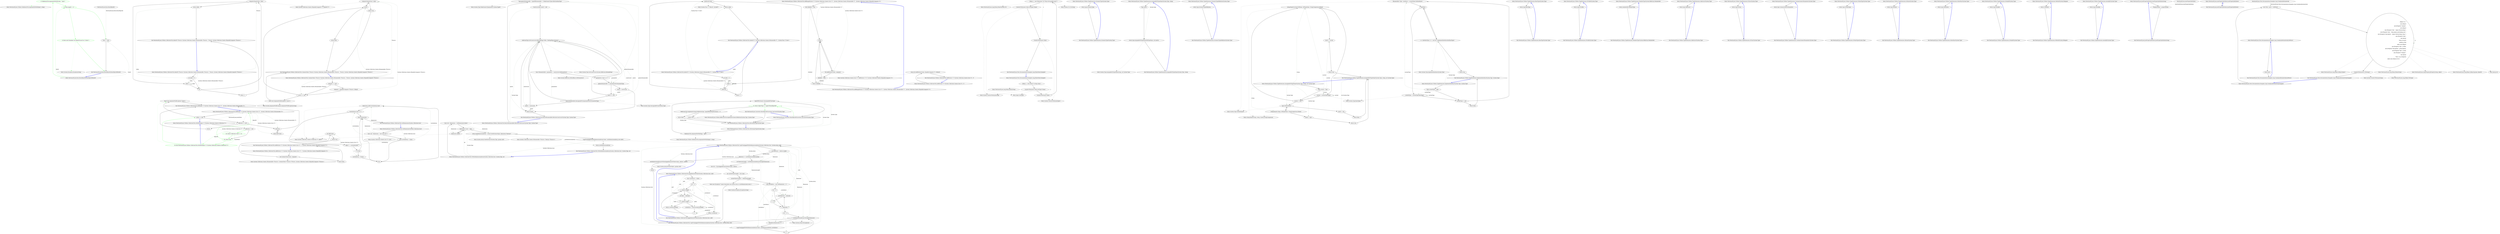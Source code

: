 digraph  {
m0_6 [cluster="Newtonsoft.Json.Utilities.ValidationUtils.ArgumentNotNull(object, string)", file="BsonObjectId.cs", label="Entry Newtonsoft.Json.Utilities.ValidationUtils.ArgumentNotNull(object, string)", span="94-94"];
m0_7 [cluster="System.Exception.Exception(string)", file="BsonObjectId.cs", label="Entry System.Exception.Exception(string)", span="0-0"];
m0_0 [cluster="Newtonsoft.Json.Bson.BsonObjectId.BsonObjectId(byte[])", file="BsonObjectId.cs", label="Entry Newtonsoft.Json.Bson.BsonObjectId.BsonObjectId(byte[])", span="37-37"];
m0_1 [cluster="Newtonsoft.Json.Bson.BsonObjectId.BsonObjectId(byte[])", color=green, community=0, file="BsonObjectId.cs", label="8: ValidationUtils.ArgumentNotNull(value, ''value'')", span="39-39"];
m0_2 [cluster="Newtonsoft.Json.Bson.BsonObjectId.BsonObjectId(byte[])", color=green, community=0, file="BsonObjectId.cs", label="8: value.Length != 12", span="40-40"];
m0_4 [cluster="Newtonsoft.Json.Bson.BsonObjectId.BsonObjectId(byte[])", file="BsonObjectId.cs", label="Value = value", span="43-43"];
m0_3 [cluster="Newtonsoft.Json.Bson.BsonObjectId.BsonObjectId(byte[])", color=green, community=0, file="BsonObjectId.cs", label="8: throw new Exception(''An ObjectId must be 12 bytes'');", span="41-41"];
m0_5 [cluster="Newtonsoft.Json.Bson.BsonObjectId.BsonObjectId(byte[])", file="BsonObjectId.cs", label="Exit Newtonsoft.Json.Bson.BsonObjectId.BsonObjectId(byte[])", span="37-37"];
m0_8 [file="BsonObjectId.cs", label="Newtonsoft.Json.Bson.BsonObjectId", span=""];
m1_65 [cluster="System.Collections.Generic.IEqualityComparer<T>.Equals(T, T)", file="BsonObjectIdConverter.cs", label="Entry System.Collections.Generic.IEqualityComparer<T>.Equals(T, T)", span="0-0"];
m1_48 [cluster="Newtonsoft.Json.Utilities.CollectionUtils.AddDistinct<T>(System.Collections.Generic.IList<T>, T, System.Collections.Generic.IEqualityComparer<T>)", file="BsonObjectIdConverter.cs", label="Entry Newtonsoft.Json.Utilities.CollectionUtils.AddDistinct<T>(System.Collections.Generic.IList<T>, T, System.Collections.Generic.IEqualityComparer<T>)", span="139-139"];
m1_49 [cluster="Newtonsoft.Json.Utilities.CollectionUtils.AddDistinct<T>(System.Collections.Generic.IList<T>, T, System.Collections.Generic.IEqualityComparer<T>)", file="BsonObjectIdConverter.cs", label="list.ContainsValue(value, comparer)", span="141-141"];
m1_51 [cluster="Newtonsoft.Json.Utilities.CollectionUtils.AddDistinct<T>(System.Collections.Generic.IList<T>, T, System.Collections.Generic.IEqualityComparer<T>)", file="BsonObjectIdConverter.cs", label="list.Add(value)", span="144-144"];
m1_50 [cluster="Newtonsoft.Json.Utilities.CollectionUtils.AddDistinct<T>(System.Collections.Generic.IList<T>, T, System.Collections.Generic.IEqualityComparer<T>)", file="BsonObjectIdConverter.cs", label="return false;", span="142-142"];
m1_52 [cluster="Newtonsoft.Json.Utilities.CollectionUtils.AddDistinct<T>(System.Collections.Generic.IList<T>, T, System.Collections.Generic.IEqualityComparer<T>)", file="BsonObjectIdConverter.cs", label="return true;", span="145-145"];
m1_53 [cluster="Newtonsoft.Json.Utilities.CollectionUtils.AddDistinct<T>(System.Collections.Generic.IList<T>, T, System.Collections.Generic.IEqualityComparer<T>)", file="BsonObjectIdConverter.cs", label="Exit Newtonsoft.Json.Utilities.CollectionUtils.AddDistinct<T>(System.Collections.Generic.IList<T>, T, System.Collections.Generic.IEqualityComparer<T>)", span="139-139"];
m1_41 [cluster="System.Type.MakeGenericType(params System.Type[])", file="BsonObjectIdConverter.cs", label="Entry System.Type.MakeGenericType(params System.Type[])", span="0-0"];
m1_125 [cluster="System.Array.GetLength(int)", file="BsonObjectIdConverter.cs", label="Entry System.Array.GetLength(int)", span="0-0"];
m1_81 [cluster="System.Func<T, TResult>.Invoke(T)", file="BsonObjectIdConverter.cs", label="Entry System.Func<T, TResult>.Invoke(T)", span="0-0"];
m1_13 [cluster="System.ArgumentNullException.ArgumentNullException(string)", file="BsonObjectIdConverter.cs", label="Entry System.ArgumentNullException.ArgumentNullException(string)", span="0-0"];
m1_101 [cluster="System.Collections.Generic.List<T>.List()", file="BsonObjectIdConverter.cs", label="Entry System.Collections.Generic.List<T>.List()", span="0-0"];
m1_7 [cluster="Newtonsoft.Json.Utilities.CollectionUtils.AddRange<T>(System.Collections.Generic.IList<T>, System.Collections.Generic.IEnumerable<T>)", file="BsonObjectIdConverter.cs", label="throw new ArgumentNullException(''initial'');", span="67-67"];
m1_145 [cluster="System.Collections.Generic.IEnumerable<TSource>.ToArray<TSource>()", file="BsonObjectIdConverter.cs", label="Entry System.Collections.Generic.IEnumerable<TSource>.ToArray<TSource>()", span="0-0"];
m1_28 [cluster="Newtonsoft.Json.Utilities.CollectionUtils.ResolveEnumerableCollectionConstructor(System.Type, System.Type)", file="BsonObjectIdConverter.cs", label="Entry Newtonsoft.Json.Utilities.CollectionUtils.ResolveEnumerableCollectionConstructor(System.Type, System.Type)", span="104-104"];
m1_29 [cluster="Newtonsoft.Json.Utilities.CollectionUtils.ResolveEnumerableCollectionConstructor(System.Type, System.Type)", file="BsonObjectIdConverter.cs", label="Type genericEnumerable = typeof(IEnumerable<>).MakeGenericType(collectionItemType)", span="106-106"];
m1_31 [cluster="Newtonsoft.Json.Utilities.CollectionUtils.ResolveEnumerableCollectionConstructor(System.Type, System.Type)", file="BsonObjectIdConverter.cs", label="collectionType.GetConstructors(BindingFlags.Public | BindingFlags.Instance)", span="109-109"];
m1_30 [cluster="Newtonsoft.Json.Utilities.CollectionUtils.ResolveEnumerableCollectionConstructor(System.Type, System.Type)", file="BsonObjectIdConverter.cs", label="ConstructorInfo match = null", span="107-107"];
m1_34 [cluster="Newtonsoft.Json.Utilities.CollectionUtils.ResolveEnumerableCollectionConstructor(System.Type, System.Type)", file="BsonObjectIdConverter.cs", label="genericEnumerable == parameters[0].ParameterType", span="115-115"];
m1_37 [cluster="Newtonsoft.Json.Utilities.CollectionUtils.ResolveEnumerableCollectionConstructor(System.Type, System.Type)", file="BsonObjectIdConverter.cs", label="genericEnumerable.IsAssignableFrom(parameters[0].ParameterType)", span="125-125"];
m1_36 [cluster="Newtonsoft.Json.Utilities.CollectionUtils.ResolveEnumerableCollectionConstructor(System.Type, System.Type)", file="BsonObjectIdConverter.cs", label="match == null", span="123-123"];
m1_39 [cluster="Newtonsoft.Json.Utilities.CollectionUtils.ResolveEnumerableCollectionConstructor(System.Type, System.Type)", file="BsonObjectIdConverter.cs", label="return match;", span="131-131"];
m1_32 [cluster="Newtonsoft.Json.Utilities.CollectionUtils.ResolveEnumerableCollectionConstructor(System.Type, System.Type)", file="BsonObjectIdConverter.cs", label="IList<ParameterInfo> parameters = constructor.GetParameters()", span="111-111"];
m1_35 [cluster="Newtonsoft.Json.Utilities.CollectionUtils.ResolveEnumerableCollectionConstructor(System.Type, System.Type)", file="BsonObjectIdConverter.cs", label="match = constructor", span="118-118"];
m1_38 [cluster="Newtonsoft.Json.Utilities.CollectionUtils.ResolveEnumerableCollectionConstructor(System.Type, System.Type)", file="BsonObjectIdConverter.cs", label="match = constructor", span="126-126"];
m1_33 [cluster="Newtonsoft.Json.Utilities.CollectionUtils.ResolveEnumerableCollectionConstructor(System.Type, System.Type)", file="BsonObjectIdConverter.cs", label="parameters.Count == 1", span="113-113"];
m1_40 [cluster="Newtonsoft.Json.Utilities.CollectionUtils.ResolveEnumerableCollectionConstructor(System.Type, System.Type)", file="BsonObjectIdConverter.cs", label="Exit Newtonsoft.Json.Utilities.CollectionUtils.ResolveEnumerableCollectionConstructor(System.Type, System.Type)", span="104-104"];
m1_15 [cluster="Newtonsoft.Json.Utilities.CollectionUtils.IsDictionaryType(System.Type)", file="BsonObjectIdConverter.cs", label="Entry Newtonsoft.Json.Utilities.CollectionUtils.IsDictionaryType(System.Type)", span="88-88"];
m1_16 [cluster="Newtonsoft.Json.Utilities.CollectionUtils.IsDictionaryType(System.Type)", file="BsonObjectIdConverter.cs", label="ValidationUtils.ArgumentNotNull(type, ''type'')", span="90-90"];
m1_17 [cluster="Newtonsoft.Json.Utilities.CollectionUtils.IsDictionaryType(System.Type)", file="BsonObjectIdConverter.cs", label="typeof(IDictionary).IsAssignableFrom(type)", span="92-92"];
m1_19 [cluster="Newtonsoft.Json.Converters.BsonObjectIdConverter.CanConvert(System.Type)", color=green, community=0, file="BsonObjectIdConverter.cs", label="14: return (objectType == typeof (BsonObjectId));", span="39-39"];
m1_21 [cluster="Newtonsoft.Json.Utilities.CollectionUtils.IsDictionaryType(System.Type)", file="BsonObjectIdConverter.cs", label="ReflectionUtils.ImplementsGenericDefinition(type, typeof(IReadOnlyDictionary<,>))", span="97-97"];
m1_18 [cluster="Newtonsoft.Json.Converters.BsonObjectIdConverter.CanConvert(System.Type)", file="BsonObjectIdConverter.cs", label="Entry Newtonsoft.Json.Converters.BsonObjectIdConverter.CanConvert(System.Type)", span="37-37"];
m1_20 [cluster="Newtonsoft.Json.Converters.BsonObjectIdConverter.CanConvert(System.Type)", file="BsonObjectIdConverter.cs", label="Exit Newtonsoft.Json.Converters.BsonObjectIdConverter.CanConvert(System.Type)", span="37-37"];
m1_22 [cluster="Newtonsoft.Json.Utilities.CollectionUtils.IsDictionaryType(System.Type)", file="BsonObjectIdConverter.cs", label="return true;", span="98-98"];
m1_23 [cluster="Newtonsoft.Json.Utilities.CollectionUtils.IsDictionaryType(System.Type)", file="BsonObjectIdConverter.cs", label="return false;", span="101-101"];
m1_24 [cluster="Newtonsoft.Json.Utilities.CollectionUtils.IsDictionaryType(System.Type)", file="BsonObjectIdConverter.cs", label="Exit Newtonsoft.Json.Utilities.CollectionUtils.IsDictionaryType(System.Type)", span="88-88"];
m1_90 [cluster="Newtonsoft.Json.Utilities.CollectionUtils.GetDimensions(System.Collections.IList)", file="BsonObjectIdConverter.cs", label="Entry Newtonsoft.Json.Utilities.CollectionUtils.GetDimensions(System.Collections.IList)", span="214-214"];
m1_91 [cluster="Newtonsoft.Json.Utilities.CollectionUtils.GetDimensions(System.Collections.IList)", file="BsonObjectIdConverter.cs", label="IList<int> dimensions = new List<int>()", span="216-216"];
m1_92 [cluster="Newtonsoft.Json.Utilities.CollectionUtils.GetDimensions(System.Collections.IList)", file="BsonObjectIdConverter.cs", label="IList currentArray = values", span="218-218"];
m1_94 [cluster="Newtonsoft.Json.Utilities.CollectionUtils.GetDimensions(System.Collections.IList)", file="BsonObjectIdConverter.cs", label="dimensions.Add(currentArray.Count)", span="221-221"];
m1_99 [cluster="Newtonsoft.Json.Utilities.CollectionUtils.GetDimensions(System.Collections.IList)", file="BsonObjectIdConverter.cs", label="return dimensions;", span="232-232"];
m1_93 [cluster="Newtonsoft.Json.Utilities.CollectionUtils.GetDimensions(System.Collections.IList)", file="BsonObjectIdConverter.cs", label=true, span="219-219"];
m1_95 [cluster="Newtonsoft.Json.Utilities.CollectionUtils.GetDimensions(System.Collections.IList)", file="BsonObjectIdConverter.cs", label="currentArray.Count == 0", span="222-222"];
m1_96 [cluster="Newtonsoft.Json.Utilities.CollectionUtils.GetDimensions(System.Collections.IList)", file="BsonObjectIdConverter.cs", label="object v = currentArray[0]", span="225-225"];
m1_97 [cluster="Newtonsoft.Json.Utilities.CollectionUtils.GetDimensions(System.Collections.IList)", file="BsonObjectIdConverter.cs", label="v is IList", span="226-226"];
m1_98 [cluster="Newtonsoft.Json.Utilities.CollectionUtils.GetDimensions(System.Collections.IList)", file="BsonObjectIdConverter.cs", label="currentArray = (IList)v", span="227-227"];
m1_100 [cluster="Newtonsoft.Json.Utilities.CollectionUtils.GetDimensions(System.Collections.IList)", file="BsonObjectIdConverter.cs", label="Exit Newtonsoft.Json.Utilities.CollectionUtils.GetDimensions(System.Collections.IList)", span="214-214"];
m1_102 [cluster="Newtonsoft.Json.Utilities.CollectionUtils.CopyFromJaggedToMultidimensionalArray(System.Collections.IList, System.Array, int[])", file="BsonObjectIdConverter.cs", label="Entry Newtonsoft.Json.Utilities.CollectionUtils.CopyFromJaggedToMultidimensionalArray(System.Collections.IList, System.Array, int[])", span="235-235"];
m1_103 [cluster="Newtonsoft.Json.Utilities.CollectionUtils.CopyFromJaggedToMultidimensionalArray(System.Collections.IList, System.Array, int[])", file="BsonObjectIdConverter.cs", label="int dimension = indices.Length", span="237-237"];
m1_104 [cluster="Newtonsoft.Json.Utilities.CollectionUtils.CopyFromJaggedToMultidimensionalArray(System.Collections.IList, System.Array, int[])", file="BsonObjectIdConverter.cs", label="dimension == multidimensionalArray.Rank", span="238-238"];
m1_105 [cluster="Newtonsoft.Json.Utilities.CollectionUtils.CopyFromJaggedToMultidimensionalArray(System.Collections.IList, System.Array, int[])", file="BsonObjectIdConverter.cs", label="multidimensionalArray.SetValue(JaggedArrayGetValue(values, indices), indices)", span="240-240"];
m1_107 [cluster="Newtonsoft.Json.Utilities.CollectionUtils.CopyFromJaggedToMultidimensionalArray(System.Collections.IList, System.Array, int[])", file="BsonObjectIdConverter.cs", label="int dimensionLength = multidimensionalArray.GetLength(dimension)", span="244-244"];
m1_108 [cluster="Newtonsoft.Json.Utilities.CollectionUtils.CopyFromJaggedToMultidimensionalArray(System.Collections.IList, System.Array, int[])", file="BsonObjectIdConverter.cs", label="IList list = (IList)JaggedArrayGetValue(values, indices)", span="245-245"];
m1_115 [cluster="Newtonsoft.Json.Utilities.CollectionUtils.CopyFromJaggedToMultidimensionalArray(System.Collections.IList, System.Array, int[])", file="BsonObjectIdConverter.cs", label="newIndices[i] = indices[i]", span="253-253"];
m1_118 [cluster="Newtonsoft.Json.Utilities.CollectionUtils.CopyFromJaggedToMultidimensionalArray(System.Collections.IList, System.Array, int[])", file="BsonObjectIdConverter.cs", label="i < multidimensionalArray.GetLength(dimension)", span="256-256"];
m1_120 [cluster="Newtonsoft.Json.Utilities.CollectionUtils.CopyFromJaggedToMultidimensionalArray(System.Collections.IList, System.Array, int[])", file="BsonObjectIdConverter.cs", label="CopyFromJaggedToMultidimensionalArray(values, multidimensionalArray, newIndices)", span="259-259"];
m1_112 [cluster="Newtonsoft.Json.Utilities.CollectionUtils.CopyFromJaggedToMultidimensionalArray(System.Collections.IList, System.Array, int[])", file="BsonObjectIdConverter.cs", label="int[] newIndices = new int[dimension + 1]", span="250-250"];
m1_114 [cluster="Newtonsoft.Json.Utilities.CollectionUtils.CopyFromJaggedToMultidimensionalArray(System.Collections.IList, System.Array, int[])", file="BsonObjectIdConverter.cs", label="i < dimension", span="251-251"];
m1_119 [cluster="Newtonsoft.Json.Utilities.CollectionUtils.CopyFromJaggedToMultidimensionalArray(System.Collections.IList, System.Array, int[])", file="BsonObjectIdConverter.cs", label="newIndices[dimension] = i", span="258-258"];
m1_106 [cluster="Newtonsoft.Json.Utilities.CollectionUtils.CopyFromJaggedToMultidimensionalArray(System.Collections.IList, System.Array, int[])", file="BsonObjectIdConverter.cs", label="return;", span="241-241"];
m1_110 [cluster="Newtonsoft.Json.Utilities.CollectionUtils.CopyFromJaggedToMultidimensionalArray(System.Collections.IList, System.Array, int[])", file="BsonObjectIdConverter.cs", label="currentValuesLength != dimensionLength", span="247-247"];
m1_109 [cluster="Newtonsoft.Json.Utilities.CollectionUtils.CopyFromJaggedToMultidimensionalArray(System.Collections.IList, System.Array, int[])", file="BsonObjectIdConverter.cs", label="int currentValuesLength = list.Count", span="246-246"];
m1_111 [cluster="Newtonsoft.Json.Utilities.CollectionUtils.CopyFromJaggedToMultidimensionalArray(System.Collections.IList, System.Array, int[])", file="BsonObjectIdConverter.cs", label="throw new Exception(''Cannot deserialize non-cubical array as multidimensional array.'');", span="248-248"];
m1_113 [cluster="Newtonsoft.Json.Utilities.CollectionUtils.CopyFromJaggedToMultidimensionalArray(System.Collections.IList, System.Array, int[])", file="BsonObjectIdConverter.cs", label="int i = 0", span="251-251"];
m1_116 [cluster="Newtonsoft.Json.Utilities.CollectionUtils.CopyFromJaggedToMultidimensionalArray(System.Collections.IList, System.Array, int[])", file="BsonObjectIdConverter.cs", label="i++", span="251-251"];
m1_117 [cluster="Newtonsoft.Json.Utilities.CollectionUtils.CopyFromJaggedToMultidimensionalArray(System.Collections.IList, System.Array, int[])", file="BsonObjectIdConverter.cs", label="int i = 0", span="256-256"];
m1_121 [cluster="Newtonsoft.Json.Utilities.CollectionUtils.CopyFromJaggedToMultidimensionalArray(System.Collections.IList, System.Array, int[])", file="BsonObjectIdConverter.cs", label="i++", span="256-256"];
m1_122 [cluster="Newtonsoft.Json.Utilities.CollectionUtils.CopyFromJaggedToMultidimensionalArray(System.Collections.IList, System.Array, int[])", file="BsonObjectIdConverter.cs", label="Exit Newtonsoft.Json.Utilities.CollectionUtils.CopyFromJaggedToMultidimensionalArray(System.Collections.IList, System.Array, int[])", span="235-235"];
m1_43 [cluster="System.Reflection.MethodBase.GetParameters()", file="BsonObjectIdConverter.cs", label="Entry System.Reflection.MethodBase.GetParameters()", span="0-0"];
m1_54 [cluster="System.Collections.Generic.IEnumerable<TSource>.ContainsValue<TSource>(TSource, System.Collections.Generic.IEqualityComparer<TSource>)", file="BsonObjectIdConverter.cs", label="Entry System.Collections.Generic.IEnumerable<TSource>.ContainsValue<TSource>(TSource, System.Collections.Generic.IEqualityComparer<TSource>)", span="149-149"];
m1_42 [cluster="System.Type.GetConstructors(System.Reflection.BindingFlags)", file="BsonObjectIdConverter.cs", label="Entry System.Type.GetConstructors(System.Reflection.BindingFlags)", span="0-0"];
m1_27 [cluster="Newtonsoft.Json.Utilities.ReflectionUtils.ImplementsGenericDefinition(System.Type, System.Type)", file="BsonObjectIdConverter.cs", label="Entry Newtonsoft.Json.Utilities.ReflectionUtils.ImplementsGenericDefinition(System.Type, System.Type)", span="270-270"];
m1_8 [cluster="Newtonsoft.Json.Utilities.CollectionUtils.AddRange<T>(System.Collections.Generic.IList<T>, System.Collections.Generic.IEnumerable<T>)", file="BsonObjectIdConverter.cs", label="collection == null", span="69-69"];
m1_137 [cluster="Newtonsoft.Json.Utilities.CollectionUtils.ToMultidimensionalArray(System.Collections.IList, System.Type, int)", file="BsonObjectIdConverter.cs", label="Entry Newtonsoft.Json.Utilities.CollectionUtils.ToMultidimensionalArray(System.Collections.IList, System.Type, int)", span="277-277"];
m1_138 [cluster="Newtonsoft.Json.Utilities.CollectionUtils.ToMultidimensionalArray(System.Collections.IList, System.Type, int)", file="BsonObjectIdConverter.cs", label="IList<int> dimensions = GetDimensions(values)", span="279-279"];
m1_139 [cluster="Newtonsoft.Json.Utilities.CollectionUtils.ToMultidimensionalArray(System.Collections.IList, System.Type, int)", file="BsonObjectIdConverter.cs", label="dimensions.Count < rank", span="281-281"];
m1_141 [cluster="Newtonsoft.Json.Utilities.CollectionUtils.ToMultidimensionalArray(System.Collections.IList, System.Type, int)", file="BsonObjectIdConverter.cs", label="Array multidimensionalArray = Array.CreateInstance(type, dimensions.ToArray())", span="286-286"];
m1_142 [cluster="Newtonsoft.Json.Utilities.CollectionUtils.ToMultidimensionalArray(System.Collections.IList, System.Type, int)", file="BsonObjectIdConverter.cs", label="CopyFromJaggedToMultidimensionalArray(values, multidimensionalArray, new int[0])", span="287-287"];
m1_140 [cluster="Newtonsoft.Json.Utilities.CollectionUtils.ToMultidimensionalArray(System.Collections.IList, System.Type, int)", file="BsonObjectIdConverter.cs", label="dimensions.Add(0)", span="283-283"];
m1_143 [cluster="Newtonsoft.Json.Utilities.CollectionUtils.ToMultidimensionalArray(System.Collections.IList, System.Type, int)", file="BsonObjectIdConverter.cs", label="return multidimensionalArray;", span="289-289"];
m1_144 [cluster="Newtonsoft.Json.Utilities.CollectionUtils.ToMultidimensionalArray(System.Collections.IList, System.Type, int)", file="BsonObjectIdConverter.cs", label="Exit Newtonsoft.Json.Utilities.CollectionUtils.ToMultidimensionalArray(System.Collections.IList, System.Type, int)", span="277-277"];
m1_123 [cluster="Newtonsoft.Json.Utilities.CollectionUtils.JaggedArrayGetValue(System.Collections.IList, int[])", file="BsonObjectIdConverter.cs", label="Entry Newtonsoft.Json.Utilities.CollectionUtils.JaggedArrayGetValue(System.Collections.IList, int[])", span="263-263"];
m1_127 [cluster="Newtonsoft.Json.Utilities.CollectionUtils.JaggedArrayGetValue(System.Collections.IList, int[])", file="BsonObjectIdConverter.cs", label="IList currentList = values", span="265-265"];
m1_129 [cluster="Newtonsoft.Json.Utilities.CollectionUtils.JaggedArrayGetValue(System.Collections.IList, int[])", file="BsonObjectIdConverter.cs", label="i < indices.Length", span="266-266"];
m1_130 [cluster="Newtonsoft.Json.Utilities.CollectionUtils.JaggedArrayGetValue(System.Collections.IList, int[])", file="BsonObjectIdConverter.cs", label="int index = indices[i]", span="268-268"];
m1_131 [cluster="Newtonsoft.Json.Utilities.CollectionUtils.JaggedArrayGetValue(System.Collections.IList, int[])", file="BsonObjectIdConverter.cs", label="i == indices.Length - 1", span="269-269"];
m1_128 [cluster="Newtonsoft.Json.Utilities.CollectionUtils.JaggedArrayGetValue(System.Collections.IList, int[])", file="BsonObjectIdConverter.cs", label="int i = 0", span="266-266"];
m1_132 [cluster="Newtonsoft.Json.Utilities.CollectionUtils.JaggedArrayGetValue(System.Collections.IList, int[])", file="BsonObjectIdConverter.cs", label="return currentList[index];", span="270-270"];
m1_133 [cluster="Newtonsoft.Json.Utilities.CollectionUtils.JaggedArrayGetValue(System.Collections.IList, int[])", file="BsonObjectIdConverter.cs", label="currentList = (IList)currentList[index]", span="272-272"];
m1_135 [cluster="Newtonsoft.Json.Utilities.CollectionUtils.JaggedArrayGetValue(System.Collections.IList, int[])", file="BsonObjectIdConverter.cs", label="return currentList;", span="274-274"];
m1_134 [cluster="Newtonsoft.Json.Utilities.CollectionUtils.JaggedArrayGetValue(System.Collections.IList, int[])", file="BsonObjectIdConverter.cs", label="i++", span="266-266"];
m1_136 [cluster="Newtonsoft.Json.Utilities.CollectionUtils.JaggedArrayGetValue(System.Collections.IList, int[])", file="BsonObjectIdConverter.cs", label="Exit Newtonsoft.Json.Utilities.CollectionUtils.JaggedArrayGetValue(System.Collections.IList, int[])", span="263-263"];
m1_146 [cluster="System.Array.CreateInstance(System.Type, params int[])", file="BsonObjectIdConverter.cs", label="Entry System.Array.CreateInstance(System.Type, params int[])", span="0-0"];
m1_14 [cluster="System.Collections.Generic.ICollection<T>.Add(T)", file="BsonObjectIdConverter.cs", label="Entry System.Collections.Generic.ICollection<T>.Add(T)", span="0-0"];
m1_82 [cluster="Newtonsoft.Json.Utilities.CollectionUtils.IndexOf<TSource>(System.Collections.Generic.IEnumerable<TSource>, TSource, System.Collections.Generic.IEqualityComparer<TSource>)", file="BsonObjectIdConverter.cs", label="Entry Newtonsoft.Json.Utilities.CollectionUtils.IndexOf<TSource>(System.Collections.Generic.IEnumerable<TSource>, TSource, System.Collections.Generic.IEqualityComparer<TSource>)", span="200-200"];
m1_83 [cluster="Newtonsoft.Json.Utilities.CollectionUtils.IndexOf<TSource>(System.Collections.Generic.IEnumerable<TSource>, TSource, System.Collections.Generic.IEqualityComparer<TSource>)", file="BsonObjectIdConverter.cs", label="int index = 0", span="202-202"];
m1_84 [cluster="Newtonsoft.Json.Utilities.CollectionUtils.IndexOf<TSource>(System.Collections.Generic.IEnumerable<TSource>, TSource, System.Collections.Generic.IEqualityComparer<TSource>)", file="BsonObjectIdConverter.cs", label=list, span="203-203"];
m1_85 [cluster="Newtonsoft.Json.Utilities.CollectionUtils.IndexOf<TSource>(System.Collections.Generic.IEnumerable<TSource>, TSource, System.Collections.Generic.IEqualityComparer<TSource>)", file="BsonObjectIdConverter.cs", label="comparer.Equals(item, value)", span="205-205"];
m1_86 [cluster="Newtonsoft.Json.Utilities.CollectionUtils.IndexOf<TSource>(System.Collections.Generic.IEnumerable<TSource>, TSource, System.Collections.Generic.IEqualityComparer<TSource>)", file="BsonObjectIdConverter.cs", label="return index;", span="207-207"];
m1_87 [cluster="Newtonsoft.Json.Utilities.CollectionUtils.IndexOf<TSource>(System.Collections.Generic.IEnumerable<TSource>, TSource, System.Collections.Generic.IEqualityComparer<TSource>)", file="BsonObjectIdConverter.cs", label="index++", span="209-209"];
m1_88 [cluster="Newtonsoft.Json.Utilities.CollectionUtils.IndexOf<TSource>(System.Collections.Generic.IEnumerable<TSource>, TSource, System.Collections.Generic.IEqualityComparer<TSource>)", file="BsonObjectIdConverter.cs", label="return -1;", span="211-211"];
m1_89 [cluster="Newtonsoft.Json.Utilities.CollectionUtils.IndexOf<TSource>(System.Collections.Generic.IEnumerable<TSource>, TSource, System.Collections.Generic.IEqualityComparer<TSource>)", file="BsonObjectIdConverter.cs", label="Exit Newtonsoft.Json.Utilities.CollectionUtils.IndexOf<TSource>(System.Collections.Generic.IEnumerable<TSource>, TSource, System.Collections.Generic.IEqualityComparer<TSource>)", span="200-200"];
m1_0 [cluster="Newtonsoft.Json.Utilities.CollectionUtils.IsNullOrEmpty<T>(System.Collections.Generic.ICollection<T>)", file="BsonObjectIdConverter.cs", label="Entry Newtonsoft.Json.Utilities.CollectionUtils.IsNullOrEmpty<T>(System.Collections.Generic.ICollection<T>)", span="50-50"];
m1_2 [cluster="Newtonsoft.Json.Utilities.CollectionUtils.IsNullOrEmpty<T>(System.Collections.Generic.ICollection<T>)", color=green, community=0, file="BsonObjectIdConverter.cs", label="26: return (collection.Count == 0);", span="54-54"];
m1_1 [cluster="Newtonsoft.Json.Utilities.CollectionUtils.IsNullOrEmpty<T>(System.Collections.Generic.ICollection<T>)", file="BsonObjectIdConverter.cs", label="collection != null", span="52-52"];
m1_3 [cluster="Newtonsoft.Json.Utilities.CollectionUtils.IsNullOrEmpty<T>(System.Collections.Generic.ICollection<T>)", color=green, community=0, file="BsonObjectIdConverter.cs", label="26: return true;", span="56-56"];
m1_4 [cluster="Newtonsoft.Json.Utilities.CollectionUtils.IsNullOrEmpty<T>(System.Collections.Generic.ICollection<T>)", color=green, community=0, file="BsonObjectIdConverter.cs", label="26: Exit Newtonsoft.Json.Utilities.CollectionUtils.IsNullOrEmpty<T>(System.Collections.Generic.ICollection<T>)", span="50-50"];
m1_5 [cluster="Newtonsoft.Json.Utilities.CollectionUtils.AddRange<T>(System.Collections.Generic.IList<T>, System.Collections.Generic.IEnumerable<T>)", file="BsonObjectIdConverter.cs", label="Entry Newtonsoft.Json.Utilities.CollectionUtils.AddRange<T>(System.Collections.Generic.IList<T>, System.Collections.Generic.IEnumerable<T>)", span="64-64"];
m1_6 [cluster="Newtonsoft.Json.Utilities.CollectionUtils.AddRange<T>(System.Collections.Generic.IList<T>, System.Collections.Generic.IEnumerable<T>)", file="BsonObjectIdConverter.cs", label="initial == null", span="66-66"];
m1_73 [cluster="Newtonsoft.Json.Utilities.CollectionUtils.IndexOf<T>(System.Collections.Generic.IEnumerable<T>, System.Func<T, bool>)", file="BsonObjectIdConverter.cs", label="Entry Newtonsoft.Json.Utilities.CollectionUtils.IndexOf<T>(System.Collections.Generic.IEnumerable<T>, System.Func<T, bool>)", span="178-178"];
m1_74 [cluster="Newtonsoft.Json.Utilities.CollectionUtils.IndexOf<T>(System.Collections.Generic.IEnumerable<T>, System.Func<T, bool>)", file="BsonObjectIdConverter.cs", label="int index = 0", span="180-180"];
m1_75 [cluster="Newtonsoft.Json.Utilities.CollectionUtils.IndexOf<T>(System.Collections.Generic.IEnumerable<T>, System.Func<T, bool>)", file="BsonObjectIdConverter.cs", label=collection, span="181-181"];
m1_76 [cluster="Newtonsoft.Json.Utilities.CollectionUtils.IndexOf<T>(System.Collections.Generic.IEnumerable<T>, System.Func<T, bool>)", file="BsonObjectIdConverter.cs", label="predicate(value)", span="183-183"];
m1_77 [cluster="Newtonsoft.Json.Utilities.CollectionUtils.IndexOf<T>(System.Collections.Generic.IEnumerable<T>, System.Func<T, bool>)", file="BsonObjectIdConverter.cs", label="return index;", span="184-184"];
m1_78 [cluster="Newtonsoft.Json.Utilities.CollectionUtils.IndexOf<T>(System.Collections.Generic.IEnumerable<T>, System.Func<T, bool>)", file="BsonObjectIdConverter.cs", label="index++", span="186-186"];
m1_79 [cluster="Newtonsoft.Json.Utilities.CollectionUtils.IndexOf<T>(System.Collections.Generic.IEnumerable<T>, System.Func<T, bool>)", file="BsonObjectIdConverter.cs", label="return -1;", span="189-189"];
m1_80 [cluster="Newtonsoft.Json.Utilities.CollectionUtils.IndexOf<T>(System.Collections.Generic.IEnumerable<T>, System.Func<T, bool>)", file="BsonObjectIdConverter.cs", label="Exit Newtonsoft.Json.Utilities.CollectionUtils.IndexOf<T>(System.Collections.Generic.IEnumerable<T>, System.Func<T, bool>)", span="178-178"];
m1_66 [cluster="Newtonsoft.Json.Utilities.CollectionUtils.AddRangeDistinct<T>(System.Collections.Generic.IList<T>, System.Collections.Generic.IEnumerable<T>, System.Collections.Generic.IEqualityComparer<T>)", file="BsonObjectIdConverter.cs", label="Entry Newtonsoft.Json.Utilities.CollectionUtils.AddRangeDistinct<T>(System.Collections.Generic.IList<T>, System.Collections.Generic.IEnumerable<T>, System.Collections.Generic.IEqualityComparer<T>)", span="166-166"];
m1_67 [cluster="Newtonsoft.Json.Utilities.CollectionUtils.AddRangeDistinct<T>(System.Collections.Generic.IList<T>, System.Collections.Generic.IEnumerable<T>, System.Collections.Generic.IEqualityComparer<T>)", file="BsonObjectIdConverter.cs", label="bool allAdded = true", span="168-168"];
m1_68 [cluster="Newtonsoft.Json.Utilities.CollectionUtils.AddRangeDistinct<T>(System.Collections.Generic.IList<T>, System.Collections.Generic.IEnumerable<T>, System.Collections.Generic.IEqualityComparer<T>)", file="BsonObjectIdConverter.cs", label=values, span="169-169"];
m1_69 [cluster="Newtonsoft.Json.Utilities.CollectionUtils.AddRangeDistinct<T>(System.Collections.Generic.IList<T>, System.Collections.Generic.IEnumerable<T>, System.Collections.Generic.IEqualityComparer<T>)", file="BsonObjectIdConverter.cs", label="!list.AddDistinct(value, comparer)", span="171-171"];
m1_71 [cluster="Newtonsoft.Json.Utilities.CollectionUtils.AddRangeDistinct<T>(System.Collections.Generic.IList<T>, System.Collections.Generic.IEnumerable<T>, System.Collections.Generic.IEqualityComparer<T>)", file="BsonObjectIdConverter.cs", label="return allAdded;", span="175-175"];
m1_70 [cluster="Newtonsoft.Json.Utilities.CollectionUtils.AddRangeDistinct<T>(System.Collections.Generic.IList<T>, System.Collections.Generic.IEnumerable<T>, System.Collections.Generic.IEqualityComparer<T>)", file="BsonObjectIdConverter.cs", label="allAdded = false", span="172-172"];
m1_72 [cluster="Newtonsoft.Json.Utilities.CollectionUtils.AddRangeDistinct<T>(System.Collections.Generic.IList<T>, System.Collections.Generic.IEnumerable<T>, System.Collections.Generic.IEqualityComparer<T>)", file="BsonObjectIdConverter.cs", label="Exit Newtonsoft.Json.Utilities.CollectionUtils.AddRangeDistinct<T>(System.Collections.Generic.IList<T>, System.Collections.Generic.IEnumerable<T>, System.Collections.Generic.IEqualityComparer<T>)", span="166-166"];
m1_44 [cluster="Newtonsoft.Json.Utilities.CollectionUtils.AddDistinct<T>(System.Collections.Generic.IList<T>, T)", file="BsonObjectIdConverter.cs", label="Entry Newtonsoft.Json.Utilities.CollectionUtils.AddDistinct<T>(System.Collections.Generic.IList<T>, T)", span="134-134"];
m1_45 [cluster="Newtonsoft.Json.Utilities.CollectionUtils.AddDistinct<T>(System.Collections.Generic.IList<T>, T)", file="BsonObjectIdConverter.cs", label="return list.AddDistinct(value, EqualityComparer<T>.Default);", span="136-136"];
m1_46 [cluster="Newtonsoft.Json.Utilities.CollectionUtils.AddDistinct<T>(System.Collections.Generic.IList<T>, T)", file="BsonObjectIdConverter.cs", label="Exit Newtonsoft.Json.Utilities.CollectionUtils.AddDistinct<T>(System.Collections.Generic.IList<T>, T)", span="134-134"];
m1_25 [cluster="Newtonsoft.Json.Utilities.ValidationUtils.ArgumentNotNull(object, string)", file="BsonObjectIdConverter.cs", label="Entry Newtonsoft.Json.Utilities.ValidationUtils.ArgumentNotNull(object, string)", span="52-52"];
m1_26 [cluster="System.Type.IsAssignableFrom(System.Type)", file="BsonObjectIdConverter.cs", label="Entry System.Type.IsAssignableFrom(System.Type)", span="0-0"];
m1_10 [cluster="Newtonsoft.Json.Utilities.CollectionUtils.AddRange<T>(System.Collections.Generic.IList<T>, System.Collections.Generic.IEnumerable<T>)", file="BsonObjectIdConverter.cs", label=collection, span="72-72"];
m1_11 [cluster="Newtonsoft.Json.Utilities.CollectionUtils.AddRange<T>(System.Collections.Generic.IList<T>, System.Collections.Generic.IEnumerable<T>)", file="BsonObjectIdConverter.cs", label="initial.Add(value)", span="74-74"];
m1_9 [cluster="Newtonsoft.Json.Utilities.CollectionUtils.AddRange<T>(System.Collections.Generic.IList<T>, System.Collections.Generic.IEnumerable<T>)", file="BsonObjectIdConverter.cs", label="return;", span="70-70"];
m1_12 [cluster="Newtonsoft.Json.Utilities.CollectionUtils.AddRange<T>(System.Collections.Generic.IList<T>, System.Collections.Generic.IEnumerable<T>)", file="BsonObjectIdConverter.cs", label="Exit Newtonsoft.Json.Utilities.CollectionUtils.AddRange<T>(System.Collections.Generic.IList<T>, System.Collections.Generic.IEnumerable<T>)", span="64-64"];
m1_124 [cluster="System.Array.SetValue(object, params int[])", file="BsonObjectIdConverter.cs", label="Entry System.Array.SetValue(object, params int[])", span="0-0"];
m1_126 [cluster="System.Exception.Exception(string)", file="BsonObjectIdConverter.cs", label="Entry System.Exception.Exception(string)", span="0-0"];
m1_47 [cluster="System.Collections.Generic.IList<T>.AddDistinct<T>(T, System.Collections.Generic.IEqualityComparer<T>)", file="BsonObjectIdConverter.cs", label="Entry System.Collections.Generic.IList<T>.AddDistinct<T>(T, System.Collections.Generic.IEqualityComparer<T>)", span="139-139"];
m1_55 [cluster="Newtonsoft.Json.Utilities.CollectionUtils.ContainsValue<TSource>(System.Collections.Generic.IEnumerable<TSource>, TSource, System.Collections.Generic.IEqualityComparer<TSource>)", file="BsonObjectIdConverter.cs", label="Entry Newtonsoft.Json.Utilities.CollectionUtils.ContainsValue<TSource>(System.Collections.Generic.IEnumerable<TSource>, TSource, System.Collections.Generic.IEqualityComparer<TSource>)", span="149-149"];
m1_56 [cluster="Newtonsoft.Json.Utilities.CollectionUtils.ContainsValue<TSource>(System.Collections.Generic.IEnumerable<TSource>, TSource, System.Collections.Generic.IEqualityComparer<TSource>)", file="BsonObjectIdConverter.cs", label="comparer == null", span="151-151"];
m1_58 [cluster="Newtonsoft.Json.Utilities.CollectionUtils.ContainsValue<TSource>(System.Collections.Generic.IEnumerable<TSource>, TSource, System.Collections.Generic.IEqualityComparer<TSource>)", file="BsonObjectIdConverter.cs", label="source == null", span="154-154"];
m1_60 [cluster="Newtonsoft.Json.Utilities.CollectionUtils.ContainsValue<TSource>(System.Collections.Generic.IEnumerable<TSource>, TSource, System.Collections.Generic.IEqualityComparer<TSource>)", file="BsonObjectIdConverter.cs", label=source, span="157-157"];
m1_61 [cluster="Newtonsoft.Json.Utilities.CollectionUtils.ContainsValue<TSource>(System.Collections.Generic.IEnumerable<TSource>, TSource, System.Collections.Generic.IEqualityComparer<TSource>)", file="BsonObjectIdConverter.cs", label="comparer.Equals(local, value)", span="159-159"];
m1_57 [cluster="Newtonsoft.Json.Utilities.CollectionUtils.ContainsValue<TSource>(System.Collections.Generic.IEnumerable<TSource>, TSource, System.Collections.Generic.IEqualityComparer<TSource>)", file="BsonObjectIdConverter.cs", label="comparer = EqualityComparer<TSource>.Default", span="152-152"];
m1_59 [cluster="Newtonsoft.Json.Utilities.CollectionUtils.ContainsValue<TSource>(System.Collections.Generic.IEnumerable<TSource>, TSource, System.Collections.Generic.IEqualityComparer<TSource>)", file="BsonObjectIdConverter.cs", label="throw new ArgumentNullException(''source'');", span="155-155"];
m1_63 [cluster="Newtonsoft.Json.Utilities.CollectionUtils.ContainsValue<TSource>(System.Collections.Generic.IEnumerable<TSource>, TSource, System.Collections.Generic.IEqualityComparer<TSource>)", file="BsonObjectIdConverter.cs", label="return false;", span="163-163"];
m1_62 [cluster="Newtonsoft.Json.Utilities.CollectionUtils.ContainsValue<TSource>(System.Collections.Generic.IEnumerable<TSource>, TSource, System.Collections.Generic.IEqualityComparer<TSource>)", file="BsonObjectIdConverter.cs", label="return true;", span="160-160"];
m1_64 [cluster="Newtonsoft.Json.Utilities.CollectionUtils.ContainsValue<TSource>(System.Collections.Generic.IEnumerable<TSource>, TSource, System.Collections.Generic.IEqualityComparer<TSource>)", file="BsonObjectIdConverter.cs", label="Exit Newtonsoft.Json.Utilities.CollectionUtils.ContainsValue<TSource>(System.Collections.Generic.IEnumerable<TSource>, TSource, System.Collections.Generic.IEqualityComparer<TSource>)", span="149-149"];
m4_12 [cluster="Newtonsoft.Json.Linq.JValue.JValue(System.Uri)", file="DataTableConverter.cs", label="Entry Newtonsoft.Json.Linq.JValue.JValue(System.Uri)", span="145-145"];
m4_13 [cluster="System.Uri.Uri(string)", file="DataTableConverter.cs", label="Entry System.Uri.Uri(string)", span="0-0"];
m4_11 [cluster="System.Console.WriteLine(object)", file="DataTableConverter.cs", label="Entry System.Console.WriteLine(object)", span="0-0"];
m4_9 [cluster="object.GetType()", file="DataTableConverter.cs", label="Entry object.GetType()", span="0-0"];
m4_8 [cluster="Newtonsoft.Json.Linq.JValue.JValue(string)", file="DataTableConverter.cs", label="Entry Newtonsoft.Json.Linq.JValue.JValue(string)", span="127-127"];
m4_10 [cluster="System.Console.WriteLine(string)", file="DataTableConverter.cs", label="Entry System.Console.WriteLine(string)", span="0-0"];
m4_0 [cluster="Newtonsoft.Json.Tests.Documentation.Examples.Linq.JValueValue.Example()", file="DataTableConverter.cs", label="Entry Newtonsoft.Json.Tests.Documentation.Examples.Linq.JValueValue.Example()", span="10-10"];
m4_1 [cluster="Newtonsoft.Json.Tests.Documentation.Examples.Linq.JValueValue.Example()", file="DataTableConverter.cs", label="JValue s = new JValue(''A string value'')", span="12-12"];
m4_2 [cluster="Newtonsoft.Json.Tests.Documentation.Examples.Linq.JValueValue.Example()", file="DataTableConverter.cs", label="Console.WriteLine(s.Value.GetType().Name)", span="14-14"];
m4_3 [cluster="Newtonsoft.Json.Tests.Documentation.Examples.Linq.JValueValue.Example()", file="DataTableConverter.cs", label="Console.WriteLine(s.Value)", span="16-16"];
m4_4 [cluster="Newtonsoft.Json.Tests.Documentation.Examples.Linq.JValueValue.Example()", file="DataTableConverter.cs", label="JValue u = new JValue(new Uri(''http://www.google.com/''))", span="19-19"];
m4_5 [cluster="Newtonsoft.Json.Tests.Documentation.Examples.Linq.JValueValue.Example()", file="DataTableConverter.cs", label="Console.WriteLine(u.Value.GetType().Name)", span="21-21"];
m4_6 [cluster="Newtonsoft.Json.Tests.Documentation.Examples.Linq.JValueValue.Example()", file="DataTableConverter.cs", label="Console.WriteLine(u.Value)", span="23-23"];
m4_7 [cluster="Newtonsoft.Json.Tests.Documentation.Examples.Linq.JValueValue.Example()", file="DataTableConverter.cs", label="Exit Newtonsoft.Json.Tests.Documentation.Examples.Linq.JValueValue.Example()", span="10-10"];
m7_12 [cluster="Newtonsoft.Json.Utilities.TypeExtensions.IsGenericType(System.Type)", file="JsonConvertTest.cs", label="Entry Newtonsoft.Json.Utilities.TypeExtensions.IsGenericType(System.Type)", span="153-153"];
m7_13 [cluster="Newtonsoft.Json.Utilities.TypeExtensions.IsGenericType(System.Type)", file="JsonConvertTest.cs", label="return type.IsGenericType;", span="156-156"];
m7_14 [cluster="Newtonsoft.Json.Utilities.TypeExtensions.IsGenericType(System.Type)", file="JsonConvertTest.cs", label="Exit Newtonsoft.Json.Utilities.TypeExtensions.IsGenericType(System.Type)", span="153-153"];
m7_59 [cluster="Newtonsoft.Json.Utilities.TypeExtensions.AssignableToTypeName(System.Type, string)", file="JsonConvertTest.cs", label="Entry Newtonsoft.Json.Utilities.TypeExtensions.AssignableToTypeName(System.Type, string)", span="604-604"];
m7_60 [cluster="Newtonsoft.Json.Utilities.TypeExtensions.AssignableToTypeName(System.Type, string)", file="JsonConvertTest.cs", label="Type match", span="606-606"];
m7_61 [cluster="Newtonsoft.Json.Utilities.TypeExtensions.AssignableToTypeName(System.Type, string)", file="JsonConvertTest.cs", label="return type.AssignableToTypeName(fullTypeName, out match);", span="607-607"];
m7_62 [cluster="Newtonsoft.Json.Utilities.TypeExtensions.AssignableToTypeName(System.Type, string)", file="JsonConvertTest.cs", label="Exit Newtonsoft.Json.Utilities.TypeExtensions.AssignableToTypeName(System.Type, string)", span="604-604"];
m7_15 [cluster="Newtonsoft.Json.Utilities.TypeExtensions.IsGenericTypeDefinition(System.Type)", file="JsonConvertTest.cs", label="Entry Newtonsoft.Json.Utilities.TypeExtensions.IsGenericTypeDefinition(System.Type)", span="162-162"];
m7_16 [cluster="Newtonsoft.Json.Utilities.TypeExtensions.IsGenericTypeDefinition(System.Type)", file="JsonConvertTest.cs", label="return type.IsGenericTypeDefinition;", span="165-165"];
m7_17 [cluster="Newtonsoft.Json.Utilities.TypeExtensions.IsGenericTypeDefinition(System.Type)", file="JsonConvertTest.cs", label="Exit Newtonsoft.Json.Utilities.TypeExtensions.IsGenericTypeDefinition(System.Type)", span="162-162"];
m7_56 [cluster="string.Equals(string, string, System.StringComparison)", file="JsonConvertTest.cs", label="Entry string.Equals(string, string, System.StringComparison)", span="0-0"];
m7_18 [cluster="Newtonsoft.Json.Utilities.TypeExtensions.BaseType(System.Type)", file="JsonConvertTest.cs", label="Entry Newtonsoft.Json.Utilities.TypeExtensions.BaseType(System.Type)", span="171-171"];
m7_19 [cluster="Newtonsoft.Json.Utilities.TypeExtensions.BaseType(System.Type)", file="JsonConvertTest.cs", label="return type.BaseType;", span="174-174"];
m7_20 [cluster="Newtonsoft.Json.Utilities.TypeExtensions.BaseType(System.Type)", file="JsonConvertTest.cs", label="Exit Newtonsoft.Json.Utilities.TypeExtensions.BaseType(System.Type)", span="171-171"];
m7_36 [cluster="Newtonsoft.Json.Utilities.TypeExtensions.IsVisible(System.Type)", file="JsonConvertTest.cs", label="Entry Newtonsoft.Json.Utilities.TypeExtensions.IsVisible(System.Type)", span="558-558"];
m7_37 [cluster="Newtonsoft.Json.Utilities.TypeExtensions.IsVisible(System.Type)", file="JsonConvertTest.cs", label="return type.IsVisible;", span="561-561"];
m7_38 [cluster="Newtonsoft.Json.Utilities.TypeExtensions.IsVisible(System.Type)", file="JsonConvertTest.cs", label="Exit Newtonsoft.Json.Utilities.TypeExtensions.IsVisible(System.Type)", span="558-558"];
m7_3 [cluster="Newtonsoft.Json.Utilities.TypeExtensions.MemberType(System.Reflection.MemberInfo)", file="JsonConvertTest.cs", label="Entry Newtonsoft.Json.Utilities.TypeExtensions.MemberType(System.Reflection.MemberInfo)", span="107-107"];
m7_4 [cluster="Newtonsoft.Json.Utilities.TypeExtensions.MemberType(System.Reflection.MemberInfo)", file="JsonConvertTest.cs", label="return memberInfo.MemberType;", span="110-110"];
m7_5 [cluster="Newtonsoft.Json.Utilities.TypeExtensions.MemberType(System.Reflection.MemberInfo)", file="JsonConvertTest.cs", label="Exit Newtonsoft.Json.Utilities.TypeExtensions.MemberType(System.Reflection.MemberInfo)", span="107-107"];
m7_33 [cluster="Newtonsoft.Json.Utilities.TypeExtensions.IsAbstract(System.Type)", file="JsonConvertTest.cs", label="Entry Newtonsoft.Json.Utilities.TypeExtensions.IsAbstract(System.Type)", span="549-549"];
m7_34 [cluster="Newtonsoft.Json.Utilities.TypeExtensions.IsAbstract(System.Type)", file="JsonConvertTest.cs", label="return type.IsAbstract;", span="552-552"];
m7_35 [cluster="Newtonsoft.Json.Utilities.TypeExtensions.IsAbstract(System.Type)", file="JsonConvertTest.cs", label="Exit Newtonsoft.Json.Utilities.TypeExtensions.IsAbstract(System.Type)", span="549-549"];
m7_27 [cluster="Newtonsoft.Json.Utilities.TypeExtensions.IsClass(System.Type)", file="JsonConvertTest.cs", label="Entry Newtonsoft.Json.Utilities.TypeExtensions.IsClass(System.Type)", span="198-198"];
m7_28 [cluster="Newtonsoft.Json.Utilities.TypeExtensions.IsClass(System.Type)", file="JsonConvertTest.cs", label="return type.IsClass;", span="201-201"];
m7_29 [cluster="Newtonsoft.Json.Utilities.TypeExtensions.IsClass(System.Type)", file="JsonConvertTest.cs", label="Exit Newtonsoft.Json.Utilities.TypeExtensions.IsClass(System.Type)", span="198-198"];
m7_6 [cluster="Newtonsoft.Json.Utilities.TypeExtensions.ContainsGenericParameters(System.Type)", file="JsonConvertTest.cs", label="Entry Newtonsoft.Json.Utilities.TypeExtensions.ContainsGenericParameters(System.Type)", span="135-135"];
m7_7 [cluster="Newtonsoft.Json.Utilities.TypeExtensions.ContainsGenericParameters(System.Type)", file="JsonConvertTest.cs", label="return type.ContainsGenericParameters;", span="138-138"];
m7_8 [cluster="Newtonsoft.Json.Utilities.TypeExtensions.ContainsGenericParameters(System.Type)", file="JsonConvertTest.cs", label="Exit Newtonsoft.Json.Utilities.TypeExtensions.ContainsGenericParameters(System.Type)", span="135-135"];
m7_39 [cluster="Newtonsoft.Json.Utilities.TypeExtensions.IsValueType(System.Type)", file="JsonConvertTest.cs", label="Entry Newtonsoft.Json.Utilities.TypeExtensions.IsValueType(System.Type)", span="567-567"];
m7_40 [cluster="Newtonsoft.Json.Utilities.TypeExtensions.IsValueType(System.Type)", file="JsonConvertTest.cs", label="return type.IsValueType;", span="570-570"];
m7_41 [cluster="Newtonsoft.Json.Utilities.TypeExtensions.IsValueType(System.Type)", file="JsonConvertTest.cs", label="Exit Newtonsoft.Json.Utilities.TypeExtensions.IsValueType(System.Type)", span="567-567"];
m7_24 [cluster="Newtonsoft.Json.Utilities.TypeExtensions.IsEnum(System.Type)", file="JsonConvertTest.cs", label="Entry Newtonsoft.Json.Utilities.TypeExtensions.IsEnum(System.Type)", span="189-189"];
m7_25 [cluster="Newtonsoft.Json.Utilities.TypeExtensions.IsEnum(System.Type)", file="JsonConvertTest.cs", label="return type.IsEnum;", span="192-192"];
m7_26 [cluster="Newtonsoft.Json.Utilities.TypeExtensions.IsEnum(System.Type)", file="JsonConvertTest.cs", label="Exit Newtonsoft.Json.Utilities.TypeExtensions.IsEnum(System.Type)", span="189-189"];
m7_58 [cluster="System.Type.GetInterfaces()", file="JsonConvertTest.cs", label="Entry System.Type.GetInterfaces()", span="0-0"];
m7_42 [cluster="Newtonsoft.Json.Utilities.TypeExtensions.AssignableToTypeName(System.Type, string, out System.Type)", file="JsonConvertTest.cs", label="Entry Newtonsoft.Json.Utilities.TypeExtensions.AssignableToTypeName(System.Type, string, out System.Type)", span="576-576"];
m7_43 [cluster="Newtonsoft.Json.Utilities.TypeExtensions.AssignableToTypeName(System.Type, string, out System.Type)", file="JsonConvertTest.cs", label="Type current = type", span="578-578"];
m7_45 [cluster="Newtonsoft.Json.Utilities.TypeExtensions.AssignableToTypeName(System.Type, string, out System.Type)", file="JsonConvertTest.cs", label="string.Equals(current.FullName, fullTypeName, StringComparison.Ordinal)", span="582-582"];
m7_49 [cluster="Newtonsoft.Json.Utilities.TypeExtensions.AssignableToTypeName(System.Type, string, out System.Type)", file="JsonConvertTest.cs", label="type.GetInterfaces()", span="591-591"];
m7_50 [cluster="Newtonsoft.Json.Utilities.TypeExtensions.AssignableToTypeName(System.Type, string, out System.Type)", file="JsonConvertTest.cs", label="string.Equals(i.Name, fullTypeName, StringComparison.Ordinal)", span="593-593"];
m7_51 [cluster="Newtonsoft.Json.Utilities.TypeExtensions.AssignableToTypeName(System.Type, string, out System.Type)", file="JsonConvertTest.cs", label="match = type", span="595-595"];
m7_44 [cluster="Newtonsoft.Json.Utilities.TypeExtensions.AssignableToTypeName(System.Type, string, out System.Type)", file="JsonConvertTest.cs", label="current != null", span="580-580"];
m7_46 [cluster="Newtonsoft.Json.Utilities.TypeExtensions.AssignableToTypeName(System.Type, string, out System.Type)", file="JsonConvertTest.cs", label="match = current", span="584-584"];
m7_48 [cluster="Newtonsoft.Json.Utilities.TypeExtensions.AssignableToTypeName(System.Type, string, out System.Type)", file="JsonConvertTest.cs", label="current = current.BaseType()", span="588-588"];
m7_47 [cluster="Newtonsoft.Json.Utilities.TypeExtensions.AssignableToTypeName(System.Type, string, out System.Type)", file="JsonConvertTest.cs", label="return true;", span="585-585"];
m7_53 [cluster="Newtonsoft.Json.Utilities.TypeExtensions.AssignableToTypeName(System.Type, string, out System.Type)", file="JsonConvertTest.cs", label="match = null", span="600-600"];
m7_52 [cluster="Newtonsoft.Json.Utilities.TypeExtensions.AssignableToTypeName(System.Type, string, out System.Type)", file="JsonConvertTest.cs", label="return true;", span="596-596"];
m7_54 [cluster="Newtonsoft.Json.Utilities.TypeExtensions.AssignableToTypeName(System.Type, string, out System.Type)", file="JsonConvertTest.cs", label="return false;", span="601-601"];
m7_55 [cluster="Newtonsoft.Json.Utilities.TypeExtensions.AssignableToTypeName(System.Type, string, out System.Type)", file="JsonConvertTest.cs", label="Exit Newtonsoft.Json.Utilities.TypeExtensions.AssignableToTypeName(System.Type, string, out System.Type)", span="576-576"];
m7_9 [cluster="Newtonsoft.Json.Utilities.TypeExtensions.IsInterface(System.Type)", file="JsonConvertTest.cs", label="Entry Newtonsoft.Json.Utilities.TypeExtensions.IsInterface(System.Type)", span="144-144"];
m7_10 [cluster="Newtonsoft.Json.Utilities.TypeExtensions.IsInterface(System.Type)", file="JsonConvertTest.cs", label="return type.IsInterface;", span="147-147"];
m7_11 [cluster="Newtonsoft.Json.Utilities.TypeExtensions.IsInterface(System.Type)", file="JsonConvertTest.cs", label="Exit Newtonsoft.Json.Utilities.TypeExtensions.IsInterface(System.Type)", span="144-144"];
m7_30 [cluster="Newtonsoft.Json.Utilities.TypeExtensions.IsSealed(System.Type)", file="JsonConvertTest.cs", label="Entry Newtonsoft.Json.Utilities.TypeExtensions.IsSealed(System.Type)", span="207-207"];
m7_31 [cluster="Newtonsoft.Json.Utilities.TypeExtensions.IsSealed(System.Type)", file="JsonConvertTest.cs", label="return type.IsSealed;", span="210-210"];
m7_32 [cluster="Newtonsoft.Json.Utilities.TypeExtensions.IsSealed(System.Type)", file="JsonConvertTest.cs", label="Exit Newtonsoft.Json.Utilities.TypeExtensions.IsSealed(System.Type)", span="207-207"];
m7_0 [cluster="Newtonsoft.Json.Utilities.TypeExtensions.Method(System.Delegate)", file="JsonConvertTest.cs", label="Entry Newtonsoft.Json.Utilities.TypeExtensions.Method(System.Delegate)", span="98-98"];
m7_1 [cluster="Newtonsoft.Json.Utilities.TypeExtensions.Method(System.Delegate)", file="JsonConvertTest.cs", label="return d.Method;", span="101-101"];
m7_2 [cluster="Newtonsoft.Json.Utilities.TypeExtensions.Method(System.Delegate)", file="JsonConvertTest.cs", label="Exit Newtonsoft.Json.Utilities.TypeExtensions.Method(System.Delegate)", span="98-98"];
m7_74 [cluster="System.Type.ImplementInterface(System.Type)", file="JsonConvertTest.cs", label="Entry System.Type.ImplementInterface(System.Type)", span="610-610"];
m7_57 [cluster="System.Type.BaseType()", file="JsonConvertTest.cs", label="Entry System.Type.BaseType()", span="171-171"];
m7_64 [cluster="Newtonsoft.Json.Utilities.TypeExtensions.ImplementInterface(System.Type, System.Type)", file="JsonConvertTest.cs", label="Entry Newtonsoft.Json.Utilities.TypeExtensions.ImplementInterface(System.Type, System.Type)", span="610-610"];
m7_65 [cluster="Newtonsoft.Json.Utilities.TypeExtensions.ImplementInterface(System.Type, System.Type)", file="JsonConvertTest.cs", label="Type currentType = type", span="612-612"];
m7_69 [cluster="Newtonsoft.Json.Utilities.TypeExtensions.ImplementInterface(System.Type, System.Type)", file="JsonConvertTest.cs", label="i == interfaceType || (i != null && i.ImplementInterface(interfaceType))", span="617-617"];
m7_66 [cluster="Newtonsoft.Json.Utilities.TypeExtensions.ImplementInterface(System.Type, System.Type)", file="JsonConvertTest.cs", label="currentType != null", span="612-612"];
m7_67 [cluster="Newtonsoft.Json.Utilities.TypeExtensions.ImplementInterface(System.Type, System.Type)", file="JsonConvertTest.cs", label="IEnumerable<Type> interfaces = currentType.GetInterfaces()", span="614-614"];
m7_71 [cluster="Newtonsoft.Json.Utilities.TypeExtensions.ImplementInterface(System.Type, System.Type)", file="JsonConvertTest.cs", label="currentType = currentType.BaseType()", span="612-612"];
m7_72 [cluster="Newtonsoft.Json.Utilities.TypeExtensions.ImplementInterface(System.Type, System.Type)", file="JsonConvertTest.cs", label="return false;", span="624-624"];
m7_68 [cluster="Newtonsoft.Json.Utilities.TypeExtensions.ImplementInterface(System.Type, System.Type)", file="JsonConvertTest.cs", label=interfaces, span="615-615"];
m7_70 [cluster="Newtonsoft.Json.Utilities.TypeExtensions.ImplementInterface(System.Type, System.Type)", file="JsonConvertTest.cs", label="return true;", span="619-619"];
m7_73 [cluster="Newtonsoft.Json.Utilities.TypeExtensions.ImplementInterface(System.Type, System.Type)", file="JsonConvertTest.cs", label="Exit Newtonsoft.Json.Utilities.TypeExtensions.ImplementInterface(System.Type, System.Type)", span="610-610"];
m7_63 [cluster="System.Type.AssignableToTypeName(string, out System.Type)", file="JsonConvertTest.cs", label="Entry System.Type.AssignableToTypeName(string, out System.Type)", span="576-576"];
m7_21 [cluster="Newtonsoft.Json.Utilities.TypeExtensions.Assembly(System.Type)", file="JsonConvertTest.cs", label="Entry Newtonsoft.Json.Utilities.TypeExtensions.Assembly(System.Type)", span="180-180"];
m7_22 [cluster="Newtonsoft.Json.Utilities.TypeExtensions.Assembly(System.Type)", file="JsonConvertTest.cs", label="return type.Assembly;", span="183-183"];
m7_23 [cluster="Newtonsoft.Json.Utilities.TypeExtensions.Assembly(System.Type)", file="JsonConvertTest.cs", label="Exit Newtonsoft.Json.Utilities.TypeExtensions.Assembly(System.Type)", span="180-180"];
m9_2 [cluster="Newtonsoft.Json.JsonPropertyAttribute.JsonPropertyAttribute(string)", file="JsonPropertyAttribute.cs", label="Entry Newtonsoft.Json.JsonPropertyAttribute.JsonPropertyAttribute(string)", span="100-100"];
m9_3 [cluster="Newtonsoft.Json.JsonPropertyAttribute.JsonPropertyAttribute(string)", file="JsonPropertyAttribute.cs", label="PropertyName = propertyName", span="102-102"];
m9_4 [cluster="Newtonsoft.Json.JsonPropertyAttribute.JsonPropertyAttribute(string)", file="JsonPropertyAttribute.cs", label="Exit Newtonsoft.Json.JsonPropertyAttribute.JsonPropertyAttribute(string)", span="100-100"];
m9_0 [cluster="Newtonsoft.Json.JsonPropertyAttribute.JsonPropertyAttribute()", file="JsonPropertyAttribute.cs", label="Entry Newtonsoft.Json.JsonPropertyAttribute.JsonPropertyAttribute()", span="92-92"];
m9_1 [cluster="Newtonsoft.Json.JsonPropertyAttribute.JsonPropertyAttribute()", file="JsonPropertyAttribute.cs", label="Exit Newtonsoft.Json.JsonPropertyAttribute.JsonPropertyAttribute()", span="92-92"];
m9_5 [file="JsonPropertyAttribute.cs", label="Newtonsoft.Json.JsonPropertyAttribute", span=""];
m12_0 [cluster="Newtonsoft.Json.Tests.Documentation.Examples.Linq.CreateJsonDeclaratively.GetPosts()", file="JTokenReader.cs", label="Entry Newtonsoft.Json.Tests.Documentation.Examples.Linq.CreateJsonDeclaratively.GetPosts()", span="18-18"];
m12_1 [cluster="Newtonsoft.Json.Tests.Documentation.Examples.Linq.CreateJsonDeclaratively.GetPosts()", file="JTokenReader.cs", label="return null;", span="20-20"];
m12_2 [cluster="Newtonsoft.Json.Tests.Documentation.Examples.Linq.CreateJsonDeclaratively.GetPosts()", file="JTokenReader.cs", label="Exit Newtonsoft.Json.Tests.Documentation.Examples.Linq.CreateJsonDeclaratively.GetPosts()", span="18-18"];
m12_8 [cluster="Newtonsoft.Json.Linq.JObject.JObject(object)", file="JTokenReader.cs", label="Entry Newtonsoft.Json.Linq.JObject.JObject(object)", span="113-113"];
m12_3 [cluster="Newtonsoft.Json.Tests.Documentation.Examples.Linq.CreateJsonDeclaratively.Example()", file="JTokenReader.cs", label="Entry Newtonsoft.Json.Tests.Documentation.Examples.Linq.CreateJsonDeclaratively.Example()", span="22-22"];
m12_4 [cluster="Newtonsoft.Json.Tests.Documentation.Examples.Linq.CreateJsonDeclaratively.Example()", file="JTokenReader.cs", label="List<Post> posts = GetPosts()", span="24-24"];
m12_5 [cluster="Newtonsoft.Json.Tests.Documentation.Examples.Linq.CreateJsonDeclaratively.Example()", file="JTokenReader.cs", label="JObject rss =\r\n        new JObject(\r\n          new JProperty(''channel'',\r\n            new JObject(\r\n              new JProperty(''title'', ''James Newton-King''),\r\n              new JProperty(''link'', ''http://james.newtonking.com''),\r\n              new JProperty(''description'', ''James Newton-King's blog.''),\r\n              new JProperty(''item'',\r\n                new JArray(\r\n                  from p in posts\r\n                  orderby p.Title\r\n                  select new JObject(\r\n                    new JProperty(''title'', p.Title),\r\n                    new JProperty(''description'', p.Description),\r\n                    new JProperty(''link'', p.Link),\r\n                    new JProperty(''category'',\r\n                      new JArray(\r\n                        from c in p.Categories\r\n                        select new JValue(c)))))))))", span="26-44"];
m12_6 [cluster="Newtonsoft.Json.Tests.Documentation.Examples.Linq.CreateJsonDeclaratively.Example()", file="JTokenReader.cs", label="Console.WriteLine(rss.ToString())", span="46-46"];
m12_7 [cluster="Newtonsoft.Json.Tests.Documentation.Examples.Linq.CreateJsonDeclaratively.Example()", file="JTokenReader.cs", label="Exit Newtonsoft.Json.Tests.Documentation.Examples.Linq.CreateJsonDeclaratively.Example()", span="22-22"];
m12_12 [cluster="Newtonsoft.Json.Linq.JValue.JValue(string)", file="JTokenReader.cs", label="Entry Newtonsoft.Json.Linq.JValue.JValue(string)", span="127-127"];
m12_9 [cluster="Newtonsoft.Json.Linq.JProperty.JProperty(string, object)", file="JTokenReader.cs", label="Entry Newtonsoft.Json.Linq.JProperty.JProperty(string, object)", span="192-192"];
m12_10 [cluster="Newtonsoft.Json.Linq.JObject.JObject(params object[])", file="JTokenReader.cs", label="Entry Newtonsoft.Json.Linq.JObject.JObject(params object[])", span="104-104"];
m12_14 [cluster="System.Console.WriteLine(string)", file="JTokenReader.cs", label="Entry System.Console.WriteLine(string)", span="0-0"];
m12_13 [cluster="Newtonsoft.Json.Linq.JToken.ToString()", file="JTokenReader.cs", label="Entry Newtonsoft.Json.Linq.JToken.ToString()", span="389-389"];
m12_11 [cluster="JArray.cstr", file="JTokenReader.cs", label="Entry JArray.cstr", span=""];
m12_15 [file="JTokenReader.cs", label="Newtonsoft.Json.Tests.Documentation.Examples.Linq.CreateJsonDeclaratively", span=""];
m0_0 -> m0_1  [color=green, key=0, style=solid];
m0_0 -> m0_2  [color=green, key=1, label="byte[]", style=dashed];
m0_0 -> m0_4  [color=darkseagreen4, key=1, label="byte[]", style=dashed];
m0_1 -> m0_2  [color=green, key=0, style=solid];
m0_1 -> m0_6  [color=green, key=2, style=dotted];
m0_2 -> m0_3  [color=green, key=0, style=solid];
m0_2 -> m0_4  [color=green, key=0, style=solid];
m0_4 -> m0_5  [key=0, style=solid];
m0_3 -> m0_5  [color=green, key=0, style=solid];
m0_3 -> m0_7  [color=green, key=2, style=dotted];
m0_5 -> m0_0  [color=blue, key=0, style=bold];
m0_8 -> m0_4  [color=darkseagreen4, key=1, label="Newtonsoft.Json.Bson.BsonObjectId", style=dashed];
m1_48 -> m1_49  [key=0, style=solid];
m1_48 -> m1_51  [color=darkseagreen4, key=1, label="System.Collections.Generic.IList<T>", style=dashed];
m1_49 -> m1_50  [key=0, style=solid];
m1_49 -> m1_51  [key=0, style=solid];
m1_49 -> m1_54  [key=2, style=dotted];
m1_51 -> m1_52  [key=0, style=solid];
m1_51 -> m1_14  [key=2, style=dotted];
m1_50 -> m1_53  [key=0, style=solid];
m1_52 -> m1_53  [key=0, style=solid];
m1_53 -> m1_48  [color=blue, key=0, style=bold];
m1_7 -> m1_12  [key=0, style=solid];
m1_7 -> m1_13  [key=2, style=dotted];
m1_28 -> m1_29  [key=0, style=solid];
m1_28 -> m1_31  [color=darkseagreen4, key=1, label="System.Type", style=dashed];
m1_29 -> m1_30  [key=0, style=solid];
m1_29 -> m1_41  [key=2, style=dotted];
m1_29 -> m1_34  [color=darkseagreen4, key=1, label=genericEnumerable, style=dashed];
m1_29 -> m1_37  [color=darkseagreen4, key=1, label=genericEnumerable, style=dashed];
m1_31 -> m1_32  [key=0, style=solid];
m1_31 -> m1_39  [key=0, style=solid];
m1_31 -> m1_42  [key=2, style=dotted];
m1_31 -> m1_35  [color=darkseagreen4, key=1, label=constructor, style=dashed];
m1_31 -> m1_38  [color=darkseagreen4, key=1, label=constructor, style=dashed];
m1_30 -> m1_31  [key=0, style=solid];
m1_30 -> m1_36  [color=darkseagreen4, key=1, label=match, style=dashed];
m1_30 -> m1_39  [color=darkseagreen4, key=1, label=match, style=dashed];
m1_34 -> m1_35  [key=0, style=solid];
m1_34 -> m1_36  [key=0, style=solid];
m1_37 -> m1_38  [key=0, style=solid];
m1_37 -> m1_31  [key=0, style=solid];
m1_37 -> m1_26  [key=2, style=dotted];
m1_36 -> m1_37  [key=0, style=solid];
m1_36 -> m1_31  [key=0, style=solid];
m1_39 -> m1_40  [key=0, style=solid];
m1_32 -> m1_33  [key=0, style=solid];
m1_32 -> m1_43  [key=2, style=dotted];
m1_32 -> m1_34  [color=darkseagreen4, key=1, label=parameters, style=dashed];
m1_32 -> m1_37  [color=darkseagreen4, key=1, label=parameters, style=dashed];
m1_35 -> m1_39  [key=0, style=solid];
m1_35 -> m1_36  [color=darkseagreen4, key=1, label=match, style=dashed];
m1_38 -> m1_31  [key=0, style=solid];
m1_38 -> m1_39  [color=darkseagreen4, key=1, label=match, style=dashed];
m1_33 -> m1_34  [key=0, style=solid];
m1_33 -> m1_31  [key=0, style=solid];
m1_40 -> m1_28  [color=blue, key=0, style=bold];
m1_15 -> m1_16  [key=0, style=solid];
m1_15 -> m1_17  [color=darkseagreen4, key=1, label="System.Type", style=dashed];
m1_15 -> m1_19  [color=darkseagreen4, key=1, label="System.Type", style=dashed];
m1_15 -> m1_21  [color=darkseagreen4, key=1, label="System.Type", style=dashed];
m1_16 -> m1_17  [key=0, style=solid];
m1_16 -> m1_25  [key=2, style=dotted];
m1_17 -> m1_18  [key=0, style=solid];
m1_17 -> m1_19  [key=0, style=solid];
m1_17 -> m1_26  [key=2, style=dotted];
m1_19 -> m1_20  [color=green, key=0, style=solid];
m1_19 -> m1_21  [key=0, style=solid];
m1_19 -> m1_27  [key=2, style=dotted];
m1_21 -> m1_22  [key=0, style=solid];
m1_21 -> m1_23  [key=0, style=solid];
m1_21 -> m1_27  [key=2, style=dotted];
m1_18 -> m1_24  [key=0, style=solid];
m1_18 -> m1_19  [color=green, key=0, style=solid];
m1_20 -> m1_24  [key=0, style=solid];
m1_20 -> m1_18  [color=blue, key=0, style=bold];
m1_22 -> m1_24  [key=0, style=solid];
m1_23 -> m1_24  [key=0, style=solid];
m1_24 -> m1_15  [color=blue, key=0, style=bold];
m1_90 -> m1_91  [key=0, style=solid];
m1_90 -> m1_92  [color=darkseagreen4, key=1, label="System.Collections.IList", style=dashed];
m1_91 -> m1_92  [key=0, style=solid];
m1_91 -> m1_101  [key=2, style=dotted];
m1_91 -> m1_94  [color=darkseagreen4, key=1, label=dimensions, style=dashed];
m1_91 -> m1_99  [color=darkseagreen4, key=1, label=dimensions, style=dashed];
m1_92 -> m1_93  [key=0, style=solid];
m1_92 -> m1_94  [color=darkseagreen4, key=1, label=currentArray, style=dashed];
m1_92 -> m1_95  [color=darkseagreen4, key=1, label=currentArray, style=dashed];
m1_92 -> m1_96  [color=darkseagreen4, key=1, label=currentArray, style=dashed];
m1_94 -> m1_95  [key=0, style=solid];
m1_94 -> m1_14  [key=2, style=dotted];
m1_99 -> m1_100  [key=0, style=solid];
m1_93 -> m1_94  [key=0, style=solid];
m1_93 -> m1_99  [key=0, style=solid];
m1_95 -> m1_96  [key=0, style=solid];
m1_95 -> m1_99  [key=0, style=solid];
m1_96 -> m1_97  [key=0, style=solid];
m1_96 -> m1_98  [color=darkseagreen4, key=1, label=v, style=dashed];
m1_97 -> m1_98  [key=0, style=solid];
m1_97 -> m1_99  [key=0, style=solid];
m1_98 -> m1_93  [key=0, style=solid];
m1_100 -> m1_90  [color=blue, key=0, style=bold];
m1_102 -> m1_103  [key=0, style=solid];
m1_102 -> m1_104  [color=darkseagreen4, key=1, label="System.Array", style=dashed];
m1_102 -> m1_105  [color=darkseagreen4, key=1, label="System.Collections.IList", style=dashed];
m1_102 -> m1_107  [color=darkseagreen4, key=1, label="System.Array", style=dashed];
m1_102 -> m1_108  [color=darkseagreen4, key=1, label="System.Collections.IList", style=dashed];
m1_102 -> m1_115  [color=darkseagreen4, key=1, label="int[]", style=dashed];
m1_102 -> m1_118  [color=darkseagreen4, key=1, label="System.Array", style=dashed];
m1_102 -> m1_120  [color=darkseagreen4, key=1, label="System.Collections.IList", style=dashed];
m1_103 -> m1_104  [key=0, style=solid];
m1_103 -> m1_107  [color=darkseagreen4, key=1, label=dimension, style=dashed];
m1_103 -> m1_112  [color=darkseagreen4, key=1, label=dimension, style=dashed];
m1_103 -> m1_114  [color=darkseagreen4, key=1, label=dimension, style=dashed];
m1_103 -> m1_118  [color=darkseagreen4, key=1, label=dimension, style=dashed];
m1_103 -> m1_119  [color=darkseagreen4, key=1, label=dimension, style=dashed];
m1_104 -> m1_105  [key=0, style=solid];
m1_104 -> m1_107  [key=0, style=solid];
m1_105 -> m1_106  [key=0, style=solid];
m1_105 -> m1_123  [key=2, style=dotted];
m1_105 -> m1_124  [key=2, style=dotted];
m1_107 -> m1_108  [key=0, style=solid];
m1_107 -> m1_125  [key=2, style=dotted];
m1_107 -> m1_110  [color=darkseagreen4, key=1, label=dimensionLength, style=dashed];
m1_108 -> m1_109  [key=0, style=solid];
m1_108 -> m1_123  [key=2, style=dotted];
m1_115 -> m1_116  [key=0, style=solid];
m1_118 -> m1_119  [key=0, style=solid];
m1_118 -> m1_122  [key=0, style=solid];
m1_118 -> m1_125  [key=2, style=dotted];
m1_120 -> m1_121  [key=0, style=solid];
m1_120 -> m1_102  [key=2, style=dotted];
m1_112 -> m1_113  [key=0, style=solid];
m1_112 -> m1_115  [color=darkseagreen4, key=1, label=newIndices, style=dashed];
m1_112 -> m1_119  [color=darkseagreen4, key=1, label=newIndices, style=dashed];
m1_112 -> m1_120  [color=darkseagreen4, key=1, label=newIndices, style=dashed];
m1_114 -> m1_115  [key=0, style=solid];
m1_114 -> m1_117  [key=0, style=solid];
m1_119 -> m1_120  [key=0, style=solid];
m1_106 -> m1_122  [key=0, style=solid];
m1_110 -> m1_111  [key=0, style=solid];
m1_110 -> m1_112  [key=0, style=solid];
m1_109 -> m1_110  [key=0, style=solid];
m1_111 -> m1_122  [key=0, style=solid];
m1_111 -> m1_126  [key=2, style=dotted];
m1_113 -> m1_114  [key=0, style=solid];
m1_113 -> m1_115  [color=darkseagreen4, key=1, label=i, style=dashed];
m1_113 -> m1_116  [color=darkseagreen4, key=1, label=i, style=dashed];
m1_116 -> m1_114  [key=0, style=solid];
m1_116 -> m1_116  [color=darkseagreen4, key=1, label=i, style=dashed];
m1_117 -> m1_118  [key=0, style=solid];
m1_117 -> m1_119  [color=darkseagreen4, key=1, label=i, style=dashed];
m1_117 -> m1_121  [color=darkseagreen4, key=1, label=i, style=dashed];
m1_121 -> m1_118  [key=0, style=solid];
m1_121 -> m1_121  [color=darkseagreen4, key=1, label=i, style=dashed];
m1_122 -> m1_102  [color=blue, key=0, style=bold];
m1_8 -> m1_9  [key=0, style=solid];
m1_8 -> m1_10  [key=0, style=solid];
m1_137 -> m1_138  [key=0, style=solid];
m1_137 -> m1_139  [color=darkseagreen4, key=1, label=int, style=dashed];
m1_137 -> m1_141  [color=darkseagreen4, key=1, label="System.Type", style=dashed];
m1_137 -> m1_142  [color=darkseagreen4, key=1, label="System.Collections.IList", style=dashed];
m1_138 -> m1_139  [key=0, style=solid];
m1_138 -> m1_90  [key=2, style=dotted];
m1_138 -> m1_140  [color=darkseagreen4, key=1, label=dimensions, style=dashed];
m1_138 -> m1_141  [color=darkseagreen4, key=1, label=dimensions, style=dashed];
m1_139 -> m1_140  [key=0, style=solid];
m1_139 -> m1_141  [key=0, style=solid];
m1_141 -> m1_142  [key=0, style=solid];
m1_141 -> m1_145  [key=2, style=dotted];
m1_141 -> m1_146  [key=2, style=dotted];
m1_141 -> m1_143  [color=darkseagreen4, key=1, label=multidimensionalArray, style=dashed];
m1_142 -> m1_143  [key=0, style=solid];
m1_142 -> m1_102  [key=2, style=dotted];
m1_140 -> m1_139  [key=0, style=solid];
m1_140 -> m1_14  [key=2, style=dotted];
m1_143 -> m1_144  [key=0, style=solid];
m1_144 -> m1_137  [color=blue, key=0, style=bold];
m1_123 -> m1_127  [key=0, style=solid];
m1_123 -> m1_129  [color=darkseagreen4, key=1, label="int[]", style=dashed];
m1_123 -> m1_130  [color=darkseagreen4, key=1, label="int[]", style=dashed];
m1_123 -> m1_131  [color=darkseagreen4, key=1, label="int[]", style=dashed];
m1_127 -> m1_128  [key=0, style=solid];
m1_127 -> m1_132  [color=darkseagreen4, key=1, label=currentList, style=dashed];
m1_127 -> m1_133  [color=darkseagreen4, key=1, label=currentList, style=dashed];
m1_127 -> m1_135  [color=darkseagreen4, key=1, label=currentList, style=dashed];
m1_129 -> m1_130  [key=0, style=solid];
m1_129 -> m1_135  [key=0, style=solid];
m1_130 -> m1_131  [key=0, style=solid];
m1_130 -> m1_132  [color=darkseagreen4, key=1, label=index, style=dashed];
m1_130 -> m1_133  [color=darkseagreen4, key=1, label=index, style=dashed];
m1_131 -> m1_132  [key=0, style=solid];
m1_131 -> m1_133  [key=0, style=solid];
m1_128 -> m1_129  [key=0, style=solid];
m1_128 -> m1_130  [color=darkseagreen4, key=1, label=i, style=dashed];
m1_128 -> m1_131  [color=darkseagreen4, key=1, label=i, style=dashed];
m1_128 -> m1_134  [color=darkseagreen4, key=1, label=i, style=dashed];
m1_132 -> m1_136  [key=0, style=solid];
m1_133 -> m1_134  [key=0, style=solid];
m1_133 -> m1_133  [color=darkseagreen4, key=1, label=currentList, style=dashed];
m1_133 -> m1_135  [color=darkseagreen4, key=1, label=currentList, style=dashed];
m1_135 -> m1_136  [key=0, style=solid];
m1_134 -> m1_129  [key=0, style=solid];
m1_134 -> m1_134  [color=darkseagreen4, key=1, label=i, style=dashed];
m1_136 -> m1_123  [color=blue, key=0, style=bold];
m1_82 -> m1_83  [key=0, style=solid];
m1_82 -> m1_84  [color=darkseagreen4, key=1, label="System.Collections.Generic.IEnumerable<TSource>", style=dashed];
m1_82 -> m1_85  [color=darkseagreen4, key=1, label=TSource, style=dashed];
m1_83 -> m1_84  [key=0, style=solid];
m1_83 -> m1_86  [color=darkseagreen4, key=1, label=index, style=dashed];
m1_83 -> m1_87  [color=darkseagreen4, key=1, label=index, style=dashed];
m1_84 -> m1_85  [key=0, style=solid];
m1_84 -> m1_88  [key=0, style=solid];
m1_85 -> m1_86  [key=0, style=solid];
m1_85 -> m1_87  [key=0, style=solid];
m1_85 -> m1_65  [key=2, style=dotted];
m1_86 -> m1_89  [key=0, style=solid];
m1_87 -> m1_84  [key=0, style=solid];
m1_87 -> m1_87  [color=darkseagreen4, key=1, label=index, style=dashed];
m1_88 -> m1_89  [key=0, style=solid];
m1_89 -> m1_82  [color=blue, key=0, style=bold];
m1_0 -> m1_2  [color=darkseagreen4, key=1, label="System.Collections.Generic.ICollection<T>", style=dashed];
m1_0 -> m1_1  [key=0, style=solid];
m1_0 -> m1_5  [color=darkseagreen4, key=1, label="Newtonsoft.Json.JsonWriter", style=dashed];
m1_2 -> m1_3  [color=green, key=0, style=solid];
m1_2 -> m1_4  [color=green, key=1, label=bsonWriter, style=dashed];
m1_1 -> m1_2  [color=green, key=0, style=solid];
m1_1 -> m1_4  [color=green, key=1, label=objectId, style=dashed];
m1_1 -> m1_5  [color=darkseagreen4, key=1, label=objectId, style=dashed];
m1_1 -> m1_3  [key=0, style=solid];
m1_3 -> m1_4  [color=green, key=0, style=solid];
m1_3 -> m1_5  [color=green, key=0, style=solid];
m1_4 -> m1_6  [color=green, key=0, style=solid];
m1_4 -> m1_7  [color=green, key=2, style=dotted];
m1_4 -> m1_0  [color=blue, key=0, style=bold];
m1_5 -> m1_6  [key=0, style=solid];
m1_5 -> m1_8  [key=2, style=dotted];
m1_5 -> m1_10  [color=darkseagreen4, key=1, label="System.Collections.Generic.IEnumerable<T>", style=dashed];
m1_5 -> m1_11  [color=darkseagreen4, key=1, label="System.Collections.Generic.IList<T>", style=dashed];
m1_6 -> m1_0  [color=blue, key=0, style=bold];
m1_6 -> m1_7  [key=0, style=solid];
m1_6 -> m1_8  [key=0, style=solid];
m1_73 -> m1_74  [key=0, style=solid];
m1_73 -> m1_75  [color=darkseagreen4, key=1, label="System.Collections.Generic.IEnumerable<T>", style=dashed];
m1_73 -> m1_76  [color=darkseagreen4, key=1, label="System.Func<T, bool>", style=dashed];
m1_74 -> m1_75  [key=0, style=solid];
m1_74 -> m1_77  [color=darkseagreen4, key=1, label=index, style=dashed];
m1_74 -> m1_78  [color=darkseagreen4, key=1, label=index, style=dashed];
m1_75 -> m1_76  [key=0, style=solid];
m1_75 -> m1_79  [key=0, style=solid];
m1_76 -> m1_77  [key=0, style=solid];
m1_76 -> m1_78  [key=0, style=solid];
m1_76 -> m1_81  [key=2, style=dotted];
m1_77 -> m1_80  [key=0, style=solid];
m1_78 -> m1_75  [key=0, style=solid];
m1_78 -> m1_78  [color=darkseagreen4, key=1, label=index, style=dashed];
m1_79 -> m1_80  [key=0, style=solid];
m1_80 -> m1_73  [color=blue, key=0, style=bold];
m1_66 -> m1_67  [key=0, style=solid];
m1_66 -> m1_68  [color=darkseagreen4, key=1, label="System.Collections.Generic.IEnumerable<T>", style=dashed];
m1_66 -> m1_69  [color=darkseagreen4, key=1, label="System.Collections.Generic.IList<T>", style=dashed];
m1_67 -> m1_68  [key=0, style=solid];
m1_67 -> m1_71  [color=darkseagreen4, key=1, label=allAdded, style=dashed];
m1_68 -> m1_69  [key=0, style=solid];
m1_68 -> m1_71  [key=0, style=solid];
m1_69 -> m1_70  [key=0, style=solid];
m1_69 -> m1_68  [key=0, style=solid];
m1_69 -> m1_47  [key=2, style=dotted];
m1_71 -> m1_72  [key=0, style=solid];
m1_70 -> m1_68  [key=0, style=solid];
m1_70 -> m1_71  [color=darkseagreen4, key=1, label=allAdded, style=dashed];
m1_72 -> m1_66  [color=blue, key=0, style=bold];
m1_44 -> m1_45  [key=0, style=solid];
m1_45 -> m1_46  [key=0, style=solid];
m1_45 -> m1_47  [key=2, style=dotted];
m1_46 -> m1_44  [color=blue, key=0, style=bold];
m1_10 -> m1_11  [key=0, style=solid];
m1_10 -> m1_12  [key=0, style=solid];
m1_11 -> m1_10  [key=0, style=solid];
m1_11 -> m1_14  [key=2, style=dotted];
m1_9 -> m1_12  [key=0, style=solid];
m1_12 -> m1_5  [color=blue, key=0, style=bold];
m1_55 -> m1_56  [key=0, style=solid];
m1_55 -> m1_58  [color=darkseagreen4, key=1, label="System.Collections.Generic.IEnumerable<TSource>", style=dashed];
m1_55 -> m1_60  [color=darkseagreen4, key=1, label="System.Collections.Generic.IEnumerable<TSource>", style=dashed];
m1_55 -> m1_61  [color=darkseagreen4, key=1, label=TSource, style=dashed];
m1_56 -> m1_57  [key=0, style=solid];
m1_56 -> m1_58  [key=0, style=solid];
m1_58 -> m1_59  [key=0, style=solid];
m1_58 -> m1_60  [key=0, style=solid];
m1_60 -> m1_61  [key=0, style=solid];
m1_60 -> m1_63  [key=0, style=solid];
m1_61 -> m1_62  [key=0, style=solid];
m1_61 -> m1_60  [key=0, style=solid];
m1_61 -> m1_65  [key=2, style=dotted];
m1_57 -> m1_58  [key=0, style=solid];
m1_57 -> m1_61  [color=darkseagreen4, key=1, label="System.Collections.Generic.IEqualityComparer<TSource>", style=dashed];
m1_59 -> m1_64  [key=0, style=solid];
m1_59 -> m1_13  [key=2, style=dotted];
m1_63 -> m1_64  [key=0, style=solid];
m1_62 -> m1_64  [key=0, style=solid];
m1_64 -> m1_55  [color=blue, key=0, style=bold];
m4_0 -> m4_1  [key=0, style=solid];
m4_1 -> m4_2  [key=0, style=solid];
m4_1 -> m4_8  [key=2, style=dotted];
m4_1 -> m4_3  [color=darkseagreen4, key=1, label=s, style=dashed];
m4_2 -> m4_3  [key=0, style=solid];
m4_2 -> m4_9  [key=2, style=dotted];
m4_2 -> m4_10  [key=2, style=dotted];
m4_3 -> m4_4  [key=0, style=solid];
m4_3 -> m4_11  [key=2, style=dotted];
m4_4 -> m4_5  [key=0, style=solid];
m4_4 -> m4_12  [key=2, style=dotted];
m4_4 -> m4_13  [key=2, style=dotted];
m4_4 -> m4_6  [color=darkseagreen4, key=1, label=u, style=dashed];
m4_5 -> m4_6  [key=0, style=solid];
m4_5 -> m4_9  [key=2, style=dotted];
m4_5 -> m4_10  [key=2, style=dotted];
m4_6 -> m4_7  [key=0, style=solid];
m4_6 -> m4_11  [key=2, style=dotted];
m4_7 -> m4_0  [color=blue, key=0, style=bold];
m7_12 -> m7_13  [key=0, style=solid];
m7_13 -> m7_14  [key=0, style=solid];
m7_14 -> m7_12  [color=blue, key=0, style=bold];
m7_59 -> m7_60  [key=0, style=solid];
m7_59 -> m7_61  [color=darkseagreen4, key=1, label="System.Type", style=dashed];
m7_60 -> m7_61  [key=0, style=solid];
m7_61 -> m7_62  [key=0, style=solid];
m7_61 -> m7_63  [key=2, style=dotted];
m7_62 -> m7_59  [color=blue, key=0, style=bold];
m7_15 -> m7_16  [key=0, style=solid];
m7_16 -> m7_17  [key=0, style=solid];
m7_17 -> m7_15  [color=blue, key=0, style=bold];
m7_18 -> m7_19  [key=0, style=solid];
m7_19 -> m7_20  [key=0, style=solid];
m7_20 -> m7_18  [color=blue, key=0, style=bold];
m7_36 -> m7_37  [key=0, style=solid];
m7_37 -> m7_38  [key=0, style=solid];
m7_38 -> m7_36  [color=blue, key=0, style=bold];
m7_3 -> m7_4  [key=0, style=solid];
m7_4 -> m7_5  [key=0, style=solid];
m7_5 -> m7_3  [color=blue, key=0, style=bold];
m7_33 -> m7_34  [key=0, style=solid];
m7_34 -> m7_35  [key=0, style=solid];
m7_35 -> m7_33  [color=blue, key=0, style=bold];
m7_27 -> m7_28  [key=0, style=solid];
m7_28 -> m7_29  [key=0, style=solid];
m7_29 -> m7_27  [color=blue, key=0, style=bold];
m7_6 -> m7_7  [key=0, style=solid];
m7_7 -> m7_8  [key=0, style=solid];
m7_8 -> m7_6  [color=blue, key=0, style=bold];
m7_39 -> m7_40  [key=0, style=solid];
m7_40 -> m7_41  [key=0, style=solid];
m7_41 -> m7_39  [color=blue, key=0, style=bold];
m7_24 -> m7_25  [key=0, style=solid];
m7_25 -> m7_26  [key=0, style=solid];
m7_26 -> m7_24  [color=blue, key=0, style=bold];
m7_42 -> m7_43  [key=0, style=solid];
m7_42 -> m7_45  [color=darkseagreen4, key=1, label=string, style=dashed];
m7_42 -> m7_49  [color=darkseagreen4, key=1, label="System.Type", style=dashed];
m7_42 -> m7_50  [color=darkseagreen4, key=1, label=string, style=dashed];
m7_42 -> m7_51  [color=darkseagreen4, key=1, label="System.Type", style=dashed];
m7_43 -> m7_44  [key=0, style=solid];
m7_43 -> m7_45  [color=darkseagreen4, key=1, label=current, style=dashed];
m7_43 -> m7_46  [color=darkseagreen4, key=1, label=current, style=dashed];
m7_43 -> m7_48  [color=darkseagreen4, key=1, label=current, style=dashed];
m7_45 -> m7_46  [key=0, style=solid];
m7_45 -> m7_48  [key=0, style=solid];
m7_45 -> m7_56  [key=2, style=dotted];
m7_49 -> m7_50  [key=0, style=solid];
m7_49 -> m7_53  [key=0, style=solid];
m7_49 -> m7_58  [key=2, style=dotted];
m7_50 -> m7_51  [key=0, style=solid];
m7_50 -> m7_49  [key=0, style=solid];
m7_50 -> m7_56  [key=2, style=dotted];
m7_51 -> m7_52  [key=0, style=solid];
m7_44 -> m7_45  [key=0, style=solid];
m7_44 -> m7_49  [key=0, style=solid];
m7_46 -> m7_47  [key=0, style=solid];
m7_48 -> m7_44  [key=0, style=solid];
m7_48 -> m7_57  [key=2, style=dotted];
m7_48 -> m7_48  [color=darkseagreen4, key=1, label=current, style=dashed];
m7_47 -> m7_55  [key=0, style=solid];
m7_53 -> m7_54  [key=0, style=solid];
m7_53 -> m7_55  [color=darkseagreen4, key=1, label="out System.Type", style=dashed];
m7_52 -> m7_55  [key=0, style=solid];
m7_54 -> m7_55  [key=0, style=solid];
m7_55 -> m7_42  [color=blue, key=0, style=bold];
m7_9 -> m7_10  [key=0, style=solid];
m7_10 -> m7_11  [key=0, style=solid];
m7_11 -> m7_9  [color=blue, key=0, style=bold];
m7_30 -> m7_31  [key=0, style=solid];
m7_31 -> m7_32  [key=0, style=solid];
m7_32 -> m7_30  [color=blue, key=0, style=bold];
m7_0 -> m7_1  [key=0, style=solid];
m7_1 -> m7_2  [key=0, style=solid];
m7_2 -> m7_0  [color=blue, key=0, style=bold];
m7_64 -> m7_65  [key=0, style=solid];
m7_64 -> m7_69  [color=darkseagreen4, key=1, label="System.Type", style=dashed];
m7_65 -> m7_66  [key=0, style=solid];
m7_65 -> m7_67  [color=darkseagreen4, key=1, label=currentType, style=dashed];
m7_65 -> m7_71  [color=darkseagreen4, key=1, label=currentType, style=dashed];
m7_69 -> m7_70  [key=0, style=solid];
m7_69 -> m7_68  [key=0, style=solid];
m7_69 -> m7_74  [key=2, style=dotted];
m7_66 -> m7_67  [key=0, style=solid];
m7_66 -> m7_72  [key=0, style=solid];
m7_67 -> m7_68  [key=0, style=solid];
m7_67 -> m7_58  [key=2, style=dotted];
m7_71 -> m7_66  [key=0, style=solid];
m7_71 -> m7_57  [key=2, style=dotted];
m7_71 -> m7_71  [color=darkseagreen4, key=1, label=currentType, style=dashed];
m7_72 -> m7_73  [key=0, style=solid];
m7_68 -> m7_69  [key=0, style=solid];
m7_68 -> m7_71  [key=0, style=solid];
m7_70 -> m7_73  [key=0, style=solid];
m7_73 -> m7_64  [color=blue, key=0, style=bold];
m7_21 -> m7_22  [key=0, style=solid];
m7_22 -> m7_23  [key=0, style=solid];
m7_23 -> m7_21  [color=blue, key=0, style=bold];
m9_2 -> m9_3  [key=0, style=solid];
m9_3 -> m9_4  [key=0, style=solid];
m9_4 -> m9_2  [color=blue, key=0, style=bold];
m9_0 -> m9_1  [key=0, style=solid];
m9_1 -> m9_0  [color=blue, key=0, style=bold];
m9_5 -> m9_3  [color=darkseagreen4, key=1, label="Newtonsoft.Json.JsonPropertyAttribute", style=dashed];
m12_0 -> m12_1  [key=0, style=solid];
m12_1 -> m12_2  [key=0, style=solid];
m12_2 -> m12_0  [color=blue, key=0, style=bold];
m12_3 -> m12_4  [key=0, style=solid];
m12_4 -> m12_5  [key=0, style=solid];
m12_4 -> m12_0  [key=2, style=dotted];
m12_5 -> m12_6  [key=0, style=solid];
m12_5 -> m12_8  [key=2, style=dotted];
m12_5 -> m12_9  [key=2, style=dotted];
m12_5 -> m12_10  [key=2, style=dotted];
m12_5 -> m12_11  [key=2, style=dotted];
m12_5 -> m12_12  [key=2, style=dotted];
m12_5 -> m12_5  [color=darkseagreen4, key=1, label=p, style=dashed];
m12_6 -> m12_7  [key=0, style=solid];
m12_6 -> m12_13  [key=2, style=dotted];
m12_6 -> m12_14  [key=2, style=dotted];
m12_7 -> m12_3  [color=blue, key=0, style=bold];
m12_15 -> m12_4  [color=darkseagreen4, key=1, label="Newtonsoft.Json.Tests.Documentation.Examples.Linq.CreateJsonDeclaratively", style=dashed];
}
